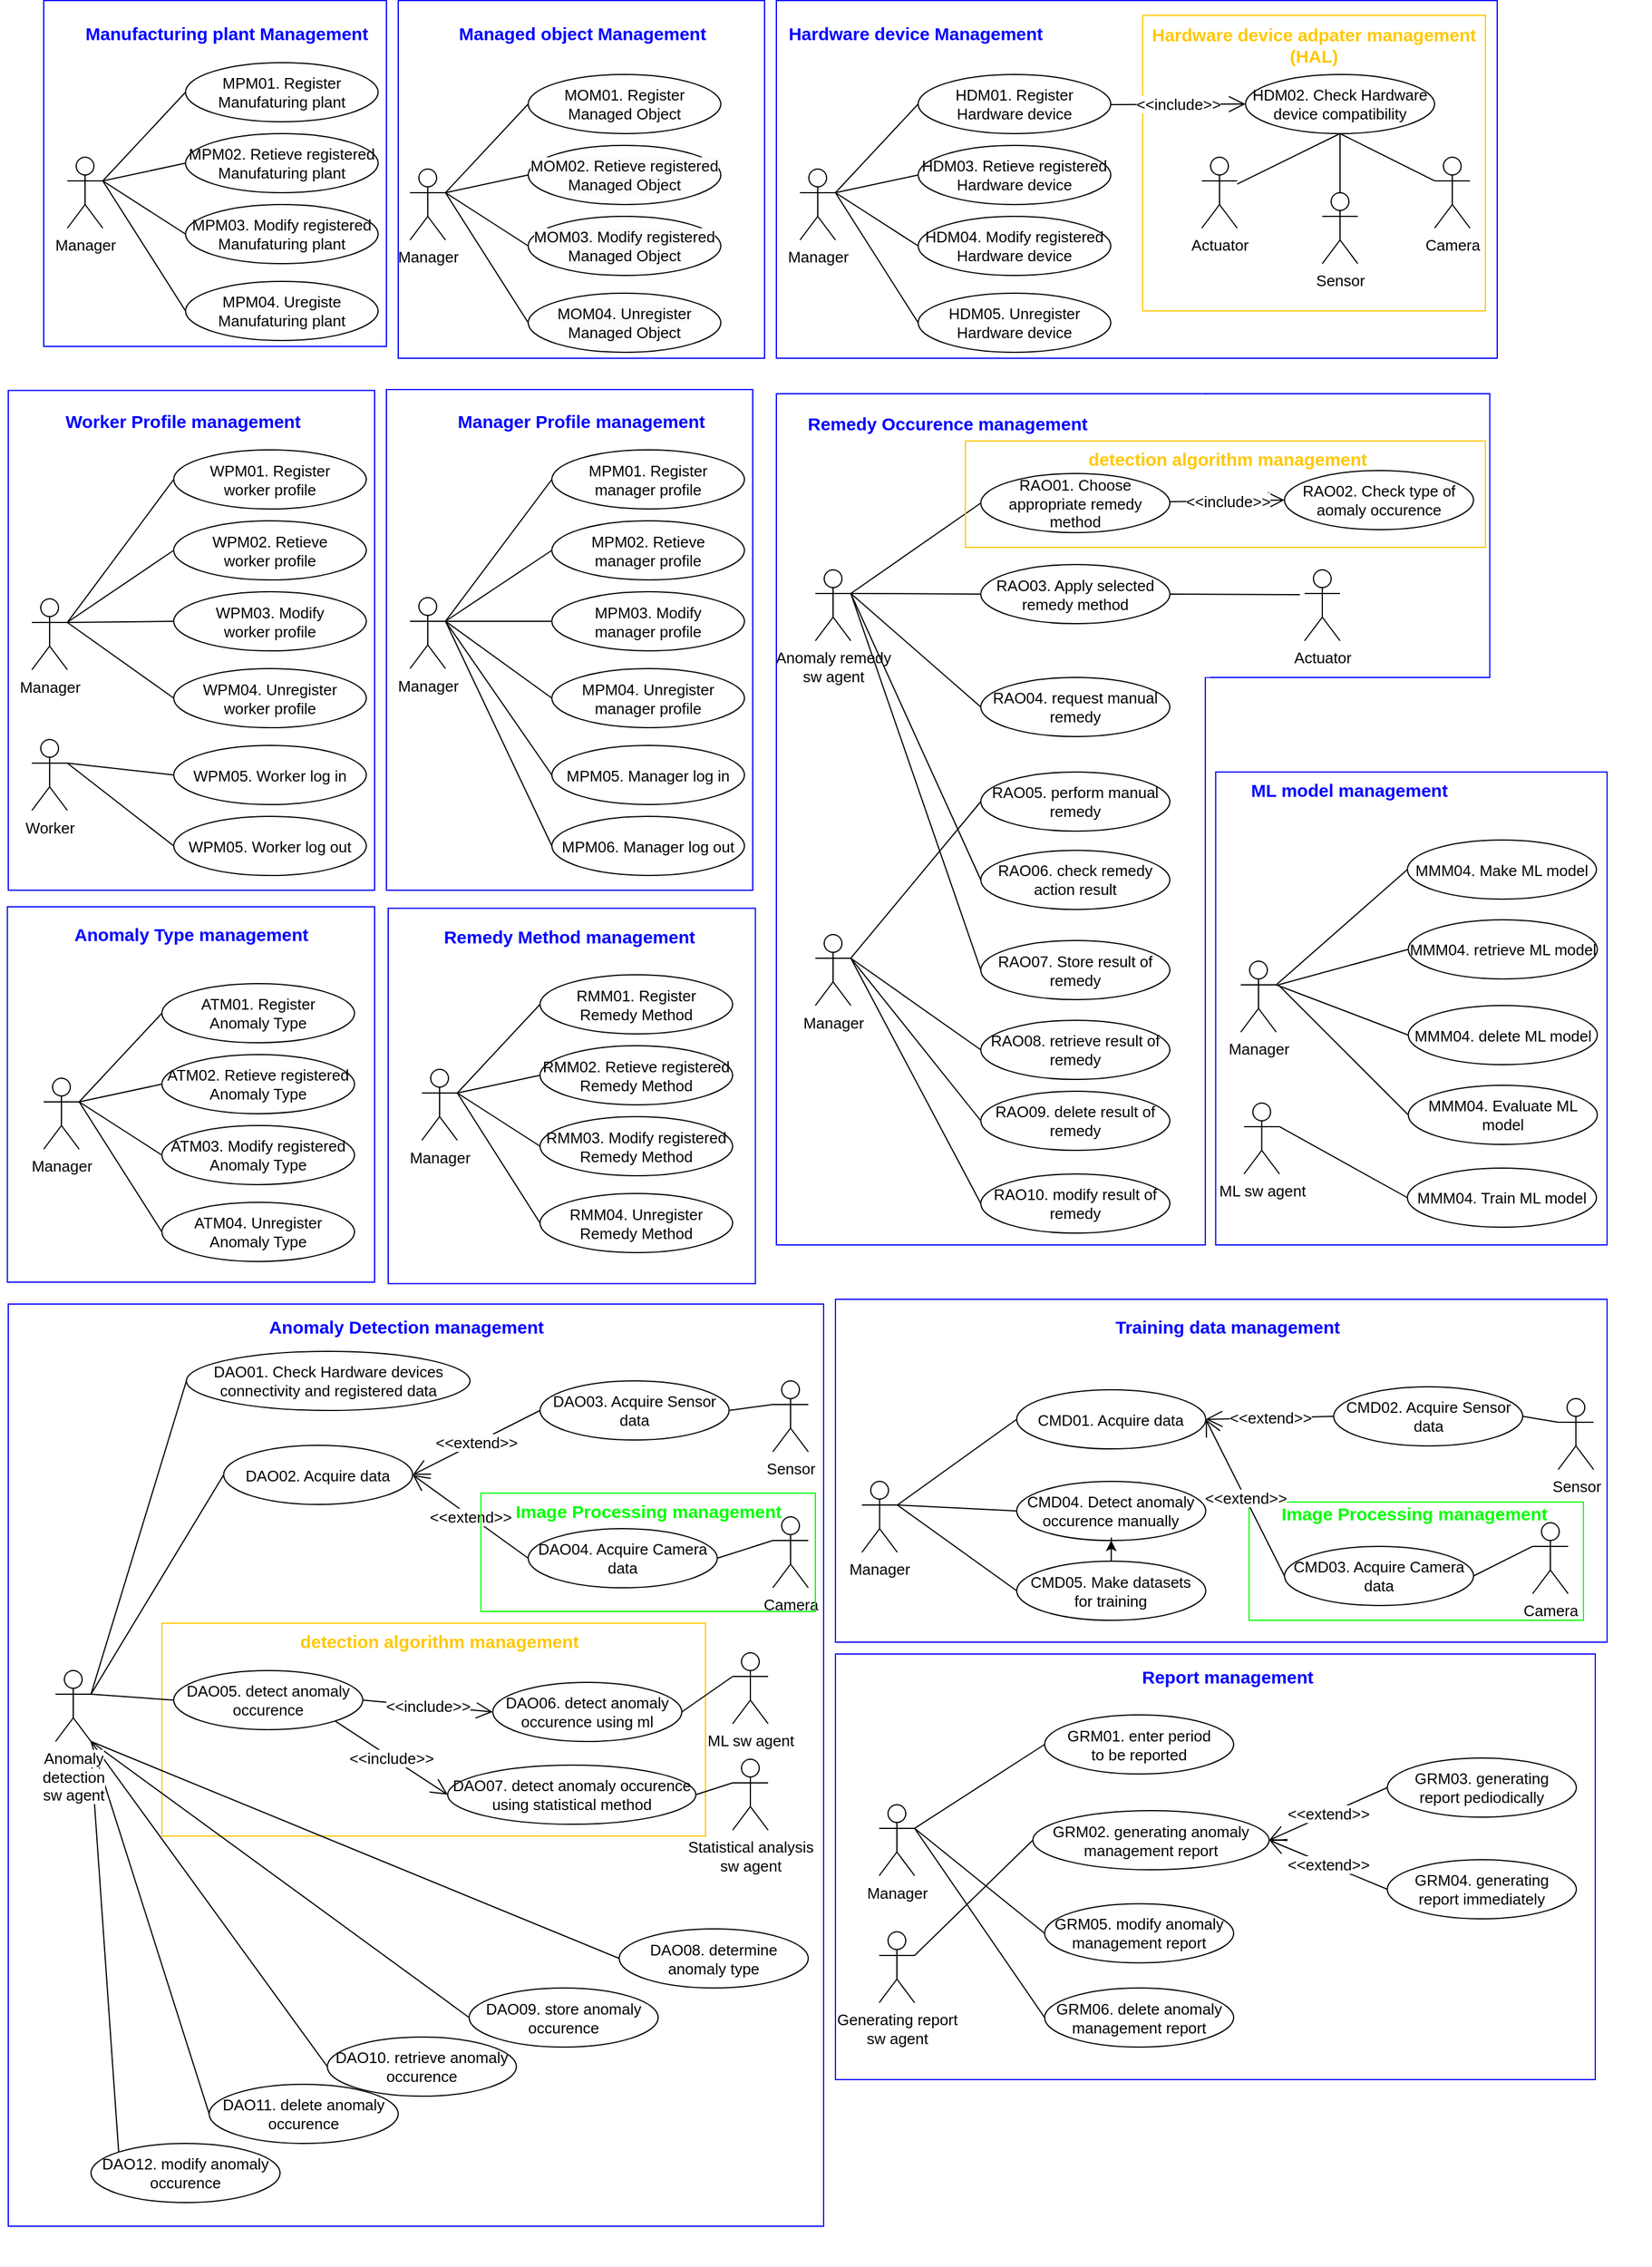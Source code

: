<mxfile version="21.1.8" type="github">
  <diagram name="페이지-1" id="_cIs1WK6O-SLnFNUOiuj">
    <mxGraphModel dx="2062" dy="615" grid="1" gridSize="10" guides="1" tooltips="1" connect="1" arrows="1" fold="1" page="1" pageScale="1" pageWidth="827" pageHeight="1169" math="0" shadow="0">
      <root>
        <mxCell id="0" />
        <mxCell id="1" parent="0" />
        <mxCell id="WUC7yIEMw71THdxbuktF-216" value="" style="rounded=0;whiteSpace=wrap;html=1;fillColor=none;strokeColor=#0000ff;" vertex="1" parent="1">
          <mxGeometry x="-810" y="1140" width="690" height="780" as="geometry" />
        </mxCell>
        <mxCell id="WUC7yIEMw71THdxbuktF-294" value="" style="rounded=0;whiteSpace=wrap;html=1;fillColor=none;strokeColor=#ffc800;" vertex="1" parent="1">
          <mxGeometry x="-680" y="1410" width="460" height="180" as="geometry" />
        </mxCell>
        <mxCell id="WUC7yIEMw71THdxbuktF-290" value="" style="rounded=0;whiteSpace=wrap;html=1;fillColor=none;strokeColor=#00ff00;" vertex="1" parent="1">
          <mxGeometry x="240" y="1307.5" width="283" height="100" as="geometry" />
        </mxCell>
        <mxCell id="WUC7yIEMw71THdxbuktF-208" value="" style="rounded=0;whiteSpace=wrap;html=1;fillColor=none;strokeColor=#0000ff;" vertex="1" parent="1">
          <mxGeometry x="-160" y="37.5" width="610" height="302.5" as="geometry" />
        </mxCell>
        <mxCell id="WUC7yIEMw71THdxbuktF-210" value="" style="rounded=0;whiteSpace=wrap;html=1;fillColor=none;strokeColor=#0000ff;" vertex="1" parent="1">
          <mxGeometry x="-810" y="367.25" width="310" height="422.75" as="geometry" />
        </mxCell>
        <mxCell id="WUC7yIEMw71THdxbuktF-211" value="" style="rounded=0;whiteSpace=wrap;html=1;fillColor=none;strokeColor=#0000ff;" vertex="1" parent="1">
          <mxGeometry x="-490" y="366.5" width="310" height="423.5" as="geometry" />
        </mxCell>
        <mxCell id="WUC7yIEMw71THdxbuktF-215" value="" style="rounded=0;whiteSpace=wrap;html=1;fillColor=none;strokeColor=#0000ff;" vertex="1" parent="1">
          <mxGeometry x="-488.5" y="805.25" width="310.75" height="317.5" as="geometry" />
        </mxCell>
        <mxCell id="WUC7yIEMw71THdxbuktF-209" value="" style="rounded=0;whiteSpace=wrap;html=1;fillColor=none;strokeColor=#ffc800;" vertex="1" parent="1">
          <mxGeometry x="150" y="50" width="290" height="250" as="geometry" />
        </mxCell>
        <mxCell id="WUC7yIEMw71THdxbuktF-207" value="" style="rounded=0;whiteSpace=wrap;html=1;fillColor=none;strokeColor=#0000ff;" vertex="1" parent="1">
          <mxGeometry x="-480" y="37.5" width="310" height="302.5" as="geometry" />
        </mxCell>
        <mxCell id="WUC7yIEMw71THdxbuktF-205" value="" style="rounded=0;whiteSpace=wrap;html=1;fillColor=none;strokeColor=#0000ff;" vertex="1" parent="1">
          <mxGeometry x="-780" y="37.5" width="290" height="292.5" as="geometry" />
        </mxCell>
        <mxCell id="WUC7yIEMw71THdxbuktF-1" value="" style="group;fontSize=13;" vertex="1" connectable="0" parent="1">
          <mxGeometry x="-790" y="377.5" width="342.25" height="832.5" as="geometry" />
        </mxCell>
        <mxCell id="WUC7yIEMw71THdxbuktF-214" value="" style="rounded=0;whiteSpace=wrap;html=1;fillColor=none;strokeColor=#0000ff;" vertex="1" parent="WUC7yIEMw71THdxbuktF-1">
          <mxGeometry x="-20.75" y="426.5" width="310.75" height="317.5" as="geometry" />
        </mxCell>
        <mxCell id="WUC7yIEMw71THdxbuktF-2" value="Manager" style="shape=umlActor;verticalLabelPosition=bottom;verticalAlign=top;html=1;outlineConnect=0;fontSize=13;" vertex="1" parent="WUC7yIEMw71THdxbuktF-1">
          <mxGeometry y="166" width="30" height="60" as="geometry" />
        </mxCell>
        <mxCell id="WUC7yIEMw71THdxbuktF-3" value="WPM01. Register &lt;br style=&quot;font-size: 13px;&quot;&gt;worker profile" style="ellipse;whiteSpace=wrap;html=1;fontSize=13;" vertex="1" parent="WUC7yIEMw71THdxbuktF-1">
          <mxGeometry x="120" y="40" width="163" height="50" as="geometry" />
        </mxCell>
        <mxCell id="WUC7yIEMw71THdxbuktF-4" value="WPM02. Retieve&lt;br style=&quot;border-color: var(--border-color); font-size: 13px;&quot;&gt;worker profile" style="ellipse;whiteSpace=wrap;html=1;fontSize=13;" vertex="1" parent="WUC7yIEMw71THdxbuktF-1">
          <mxGeometry x="120" y="100" width="163" height="50" as="geometry" />
        </mxCell>
        <mxCell id="WUC7yIEMw71THdxbuktF-5" value="WPM03. Modify&lt;br style=&quot;border-color: var(--border-color); font-size: 13px;&quot;&gt;worker profile" style="ellipse;whiteSpace=wrap;html=1;fontSize=13;" vertex="1" parent="WUC7yIEMw71THdxbuktF-1">
          <mxGeometry x="120" y="160" width="163" height="50" as="geometry" />
        </mxCell>
        <mxCell id="WUC7yIEMw71THdxbuktF-6" value="WPM04. Unregister&lt;br style=&quot;border-color: var(--border-color); font-size: 13px;&quot;&gt;worker profile" style="ellipse;whiteSpace=wrap;html=1;fontSize=13;" vertex="1" parent="WUC7yIEMw71THdxbuktF-1">
          <mxGeometry x="120" y="225" width="163" height="50" as="geometry" />
        </mxCell>
        <mxCell id="WUC7yIEMw71THdxbuktF-7" value="" style="endArrow=none;html=1;rounded=0;exitX=1;exitY=0.333;exitDx=0;exitDy=0;exitPerimeter=0;entryX=0;entryY=0.5;entryDx=0;entryDy=0;fontSize=13;" edge="1" parent="WUC7yIEMw71THdxbuktF-1" source="WUC7yIEMw71THdxbuktF-2" target="WUC7yIEMw71THdxbuktF-3">
          <mxGeometry width="50" height="50" relative="1" as="geometry">
            <mxPoint x="280" y="300" as="sourcePoint" />
            <mxPoint x="330" y="250" as="targetPoint" />
          </mxGeometry>
        </mxCell>
        <mxCell id="WUC7yIEMw71THdxbuktF-8" value="" style="endArrow=none;html=1;rounded=0;entryX=0;entryY=0.5;entryDx=0;entryDy=0;fontSize=13;" edge="1" parent="WUC7yIEMw71THdxbuktF-1" source="WUC7yIEMw71THdxbuktF-2" target="WUC7yIEMw71THdxbuktF-4">
          <mxGeometry width="50" height="50" relative="1" as="geometry">
            <mxPoint x="40" y="200" as="sourcePoint" />
            <mxPoint x="130" y="75" as="targetPoint" />
          </mxGeometry>
        </mxCell>
        <mxCell id="WUC7yIEMw71THdxbuktF-9" value="" style="endArrow=none;html=1;rounded=0;entryX=0;entryY=0.5;entryDx=0;entryDy=0;exitX=1;exitY=0.333;exitDx=0;exitDy=0;exitPerimeter=0;fontSize=13;" edge="1" parent="WUC7yIEMw71THdxbuktF-1" source="WUC7yIEMw71THdxbuktF-2" target="WUC7yIEMw71THdxbuktF-5">
          <mxGeometry width="50" height="50" relative="1" as="geometry">
            <mxPoint x="40" y="190" as="sourcePoint" />
            <mxPoint x="130" y="135" as="targetPoint" />
          </mxGeometry>
        </mxCell>
        <mxCell id="WUC7yIEMw71THdxbuktF-10" value="" style="endArrow=none;html=1;rounded=0;entryX=0;entryY=0.5;entryDx=0;entryDy=0;exitX=1;exitY=0.333;exitDx=0;exitDy=0;exitPerimeter=0;fontSize=13;" edge="1" parent="WUC7yIEMw71THdxbuktF-1" source="WUC7yIEMw71THdxbuktF-2" target="WUC7yIEMw71THdxbuktF-6">
          <mxGeometry width="50" height="50" relative="1" as="geometry">
            <mxPoint x="40" y="200" as="sourcePoint" />
            <mxPoint x="130" y="195" as="targetPoint" />
          </mxGeometry>
        </mxCell>
        <mxCell id="WUC7yIEMw71THdxbuktF-11" value="WPM05. Worker log in" style="ellipse;whiteSpace=wrap;html=1;fontSize=13;" vertex="1" parent="WUC7yIEMw71THdxbuktF-1">
          <mxGeometry x="120" y="290" width="163" height="50" as="geometry" />
        </mxCell>
        <mxCell id="WUC7yIEMw71THdxbuktF-12" value="WPM05. Worker log out" style="ellipse;whiteSpace=wrap;html=1;fontSize=13;" vertex="1" parent="WUC7yIEMw71THdxbuktF-1">
          <mxGeometry x="120" y="350" width="163" height="50" as="geometry" />
        </mxCell>
        <mxCell id="WUC7yIEMw71THdxbuktF-13" value="" style="endArrow=none;html=1;rounded=0;entryX=0;entryY=0.5;entryDx=0;entryDy=0;exitX=1;exitY=0.333;exitDx=0;exitDy=0;exitPerimeter=0;fontSize=13;" edge="1" parent="WUC7yIEMw71THdxbuktF-1" source="WUC7yIEMw71THdxbuktF-16" target="WUC7yIEMw71THdxbuktF-11">
          <mxGeometry width="50" height="50" relative="1" as="geometry">
            <mxPoint x="40" y="200" as="sourcePoint" />
            <mxPoint x="370" y="360" as="targetPoint" />
          </mxGeometry>
        </mxCell>
        <mxCell id="WUC7yIEMw71THdxbuktF-14" value="" style="endArrow=none;html=1;rounded=0;entryX=0;entryY=0.5;entryDx=0;entryDy=0;exitX=1;exitY=0.333;exitDx=0;exitDy=0;exitPerimeter=0;fontSize=13;" edge="1" parent="WUC7yIEMw71THdxbuktF-1" source="WUC7yIEMw71THdxbuktF-16" target="WUC7yIEMw71THdxbuktF-12">
          <mxGeometry width="50" height="50" relative="1" as="geometry">
            <mxPoint x="40" y="190" as="sourcePoint" />
            <mxPoint x="370" y="360" as="targetPoint" />
          </mxGeometry>
        </mxCell>
        <mxCell id="WUC7yIEMw71THdxbuktF-16" value="Worker" style="shape=umlActor;verticalLabelPosition=bottom;verticalAlign=top;html=1;outlineConnect=0;fontSize=13;" vertex="1" parent="WUC7yIEMw71THdxbuktF-1">
          <mxGeometry y="285" width="30" height="60" as="geometry" />
        </mxCell>
        <mxCell id="WUC7yIEMw71THdxbuktF-228" value="&lt;font color=&quot;#0000ff&quot; style=&quot;font-size: 15px;&quot;&gt;Worker Profile management&lt;/font&gt;" style="text;html=1;strokeColor=none;fillColor=none;align=center;verticalAlign=middle;whiteSpace=wrap;rounded=0;fontStyle=1;fontSize=15;" vertex="1" parent="WUC7yIEMw71THdxbuktF-1">
          <mxGeometry x="-27" width="310" height="30" as="geometry" />
        </mxCell>
        <mxCell id="WUC7yIEMw71THdxbuktF-17" value="" style="group;fontSize=13;" vertex="1" connectable="0" parent="1">
          <mxGeometry x="-470" y="377.5" width="312.25" height="413.5" as="geometry" />
        </mxCell>
        <mxCell id="WUC7yIEMw71THdxbuktF-18" value="Manager" style="shape=umlActor;verticalLabelPosition=bottom;verticalAlign=top;html=1;outlineConnect=0;fontSize=13;" vertex="1" parent="WUC7yIEMw71THdxbuktF-17">
          <mxGeometry y="165" width="30" height="60" as="geometry" />
        </mxCell>
        <mxCell id="WUC7yIEMw71THdxbuktF-19" value="MPM01. Register &lt;br style=&quot;font-size: 13px;&quot;&gt;manager profile" style="ellipse;whiteSpace=wrap;html=1;fontSize=13;" vertex="1" parent="WUC7yIEMw71THdxbuktF-17">
          <mxGeometry x="120" y="40" width="163" height="50" as="geometry" />
        </mxCell>
        <mxCell id="WUC7yIEMw71THdxbuktF-20" value="MPM02. Retieve&lt;br style=&quot;border-color: var(--border-color); font-size: 13px;&quot;&gt;manager profile" style="ellipse;whiteSpace=wrap;html=1;fontSize=13;" vertex="1" parent="WUC7yIEMw71THdxbuktF-17">
          <mxGeometry x="120" y="100" width="163" height="50" as="geometry" />
        </mxCell>
        <mxCell id="WUC7yIEMw71THdxbuktF-21" value="MPM03. Modify&lt;br style=&quot;border-color: var(--border-color); font-size: 13px;&quot;&gt;manager profile" style="ellipse;whiteSpace=wrap;html=1;fontSize=13;" vertex="1" parent="WUC7yIEMw71THdxbuktF-17">
          <mxGeometry x="120" y="160" width="163" height="50" as="geometry" />
        </mxCell>
        <mxCell id="WUC7yIEMw71THdxbuktF-22" value="MPM04. Unregister&lt;br style=&quot;border-color: var(--border-color); font-size: 13px;&quot;&gt;manager profile" style="ellipse;whiteSpace=wrap;html=1;fontSize=13;" vertex="1" parent="WUC7yIEMw71THdxbuktF-17">
          <mxGeometry x="120" y="225" width="163" height="50" as="geometry" />
        </mxCell>
        <mxCell id="WUC7yIEMw71THdxbuktF-23" value="" style="endArrow=none;html=1;rounded=0;exitX=1;exitY=0.333;exitDx=0;exitDy=0;exitPerimeter=0;entryX=0;entryY=0.5;entryDx=0;entryDy=0;fontSize=13;" edge="1" parent="WUC7yIEMw71THdxbuktF-17" source="WUC7yIEMw71THdxbuktF-18" target="WUC7yIEMw71THdxbuktF-19">
          <mxGeometry width="50" height="50" relative="1" as="geometry">
            <mxPoint x="280" y="300" as="sourcePoint" />
            <mxPoint x="330" y="250" as="targetPoint" />
          </mxGeometry>
        </mxCell>
        <mxCell id="WUC7yIEMw71THdxbuktF-24" value="" style="endArrow=none;html=1;rounded=0;entryX=0;entryY=0.5;entryDx=0;entryDy=0;fontSize=13;" edge="1" parent="WUC7yIEMw71THdxbuktF-17" source="WUC7yIEMw71THdxbuktF-18" target="WUC7yIEMw71THdxbuktF-20">
          <mxGeometry width="50" height="50" relative="1" as="geometry">
            <mxPoint x="40" y="200" as="sourcePoint" />
            <mxPoint x="130" y="75" as="targetPoint" />
          </mxGeometry>
        </mxCell>
        <mxCell id="WUC7yIEMw71THdxbuktF-25" value="" style="endArrow=none;html=1;rounded=0;entryX=0;entryY=0.5;entryDx=0;entryDy=0;exitX=1;exitY=0.333;exitDx=0;exitDy=0;exitPerimeter=0;fontSize=13;" edge="1" parent="WUC7yIEMw71THdxbuktF-17" source="WUC7yIEMw71THdxbuktF-18" target="WUC7yIEMw71THdxbuktF-21">
          <mxGeometry width="50" height="50" relative="1" as="geometry">
            <mxPoint x="40" y="190" as="sourcePoint" />
            <mxPoint x="130" y="135" as="targetPoint" />
          </mxGeometry>
        </mxCell>
        <mxCell id="WUC7yIEMw71THdxbuktF-26" value="" style="endArrow=none;html=1;rounded=0;entryX=0;entryY=0.5;entryDx=0;entryDy=0;exitX=1;exitY=0.333;exitDx=0;exitDy=0;exitPerimeter=0;fontSize=13;" edge="1" parent="WUC7yIEMw71THdxbuktF-17" source="WUC7yIEMw71THdxbuktF-18" target="WUC7yIEMw71THdxbuktF-22">
          <mxGeometry width="50" height="50" relative="1" as="geometry">
            <mxPoint x="40" y="200" as="sourcePoint" />
            <mxPoint x="130" y="195" as="targetPoint" />
          </mxGeometry>
        </mxCell>
        <mxCell id="WUC7yIEMw71THdxbuktF-27" value="MPM05. Manager log in" style="ellipse;whiteSpace=wrap;html=1;fontSize=13;" vertex="1" parent="WUC7yIEMw71THdxbuktF-17">
          <mxGeometry x="120" y="290" width="163" height="50" as="geometry" />
        </mxCell>
        <mxCell id="WUC7yIEMw71THdxbuktF-28" value="MPM06. Manager log out" style="ellipse;whiteSpace=wrap;html=1;fontSize=13;" vertex="1" parent="WUC7yIEMw71THdxbuktF-17">
          <mxGeometry x="120" y="350" width="163" height="50" as="geometry" />
        </mxCell>
        <mxCell id="WUC7yIEMw71THdxbuktF-29" value="" style="endArrow=none;html=1;rounded=0;entryX=0;entryY=0.5;entryDx=0;entryDy=0;exitX=1;exitY=0.333;exitDx=0;exitDy=0;exitPerimeter=0;fontSize=13;" edge="1" parent="WUC7yIEMw71THdxbuktF-17" source="WUC7yIEMw71THdxbuktF-18" target="WUC7yIEMw71THdxbuktF-27">
          <mxGeometry width="50" height="50" relative="1" as="geometry">
            <mxPoint x="40" y="200" as="sourcePoint" />
            <mxPoint x="370" y="360" as="targetPoint" />
          </mxGeometry>
        </mxCell>
        <mxCell id="WUC7yIEMw71THdxbuktF-30" value="" style="endArrow=none;html=1;rounded=0;entryX=0;entryY=0.5;entryDx=0;entryDy=0;exitX=1;exitY=0.333;exitDx=0;exitDy=0;exitPerimeter=0;fontSize=13;" edge="1" parent="WUC7yIEMw71THdxbuktF-17" source="WUC7yIEMw71THdxbuktF-18" target="WUC7yIEMw71THdxbuktF-28">
          <mxGeometry width="50" height="50" relative="1" as="geometry">
            <mxPoint x="40" y="190" as="sourcePoint" />
            <mxPoint x="370" y="360" as="targetPoint" />
          </mxGeometry>
        </mxCell>
        <mxCell id="WUC7yIEMw71THdxbuktF-227" value="&lt;font color=&quot;#0000ff&quot; style=&quot;font-size: 15px;&quot;&gt;Manager Profile management&lt;/font&gt;" style="text;html=1;strokeColor=none;fillColor=none;align=center;verticalAlign=middle;whiteSpace=wrap;rounded=0;fontStyle=1;fontSize=15;" vertex="1" parent="WUC7yIEMw71THdxbuktF-17">
          <mxGeometry x="-10" width="310" height="30" as="geometry" />
        </mxCell>
        <mxCell id="WUC7yIEMw71THdxbuktF-32" value="" style="group;fontSize=13;" vertex="1" connectable="0" parent="1">
          <mxGeometry x="-470" y="50" width="301.12" height="285" as="geometry" />
        </mxCell>
        <mxCell id="WUC7yIEMw71THdxbuktF-33" value="Manager" style="shape=umlActor;verticalLabelPosition=bottom;verticalAlign=top;html=1;outlineConnect=0;fontSize=13;" vertex="1" parent="WUC7yIEMw71THdxbuktF-32">
          <mxGeometry y="130" width="30" height="60" as="geometry" />
        </mxCell>
        <mxCell id="WUC7yIEMw71THdxbuktF-34" value="MOM01. Register &lt;br style=&quot;font-size: 13px;&quot;&gt;Managed Object" style="ellipse;whiteSpace=wrap;html=1;fontSize=13;" vertex="1" parent="WUC7yIEMw71THdxbuktF-32">
          <mxGeometry x="100" y="50" width="163" height="50" as="geometry" />
        </mxCell>
        <mxCell id="WUC7yIEMw71THdxbuktF-35" value="&lt;span style=&quot;color: rgb(0, 0, 0); font-family: Helvetica; font-size: 13px; font-style: normal; font-variant-ligatures: normal; font-variant-caps: normal; font-weight: 400; letter-spacing: normal; orphans: 2; text-align: center; text-indent: 0px; text-transform: none; widows: 2; word-spacing: 0px; -webkit-text-stroke-width: 0px; background-color: rgb(251, 251, 251); text-decoration-thickness: initial; text-decoration-style: initial; text-decoration-color: initial; float: none; display: inline !important;&quot;&gt;MOM02. Retieve registered Managed Object&lt;/span&gt;" style="ellipse;whiteSpace=wrap;html=1;fontSize=13;" vertex="1" parent="WUC7yIEMw71THdxbuktF-32">
          <mxGeometry x="100" y="110" width="163" height="50" as="geometry" />
        </mxCell>
        <mxCell id="WUC7yIEMw71THdxbuktF-36" value="&lt;span style=&quot;color: rgb(0, 0, 0); font-family: Helvetica; font-size: 13px; font-style: normal; font-variant-ligatures: normal; font-variant-caps: normal; font-weight: 400; letter-spacing: normal; orphans: 2; text-align: center; text-indent: 0px; text-transform: none; widows: 2; word-spacing: 0px; -webkit-text-stroke-width: 0px; background-color: rgb(251, 251, 251); text-decoration-thickness: initial; text-decoration-style: initial; text-decoration-color: initial; float: none; display: inline !important;&quot;&gt;MOM03. Modify registered Managed Object&lt;/span&gt;" style="ellipse;whiteSpace=wrap;html=1;fontSize=13;" vertex="1" parent="WUC7yIEMw71THdxbuktF-32">
          <mxGeometry x="100" y="170" width="163" height="50" as="geometry" />
        </mxCell>
        <mxCell id="WUC7yIEMw71THdxbuktF-37" value="&lt;span style=&quot;color: rgb(0, 0, 0); font-family: Helvetica; font-size: 13px; font-style: normal; font-variant-ligatures: normal; font-variant-caps: normal; font-weight: 400; letter-spacing: normal; orphans: 2; text-align: center; text-indent: 0px; text-transform: none; widows: 2; word-spacing: 0px; -webkit-text-stroke-width: 0px; background-color: rgb(251, 251, 251); text-decoration-thickness: initial; text-decoration-style: initial; text-decoration-color: initial; float: none; display: inline !important;&quot;&gt;MOM04. Unregister &lt;br style=&quot;font-size: 13px;&quot;&gt;Managed Object&lt;/span&gt;" style="ellipse;whiteSpace=wrap;html=1;fontSize=13;" vertex="1" parent="WUC7yIEMw71THdxbuktF-32">
          <mxGeometry x="100" y="235" width="163" height="50" as="geometry" />
        </mxCell>
        <mxCell id="WUC7yIEMw71THdxbuktF-38" value="" style="endArrow=none;html=1;rounded=0;exitX=1;exitY=0.333;exitDx=0;exitDy=0;exitPerimeter=0;entryX=0;entryY=0.5;entryDx=0;entryDy=0;fontSize=13;" edge="1" parent="WUC7yIEMw71THdxbuktF-32" source="WUC7yIEMw71THdxbuktF-33" target="WUC7yIEMw71THdxbuktF-34">
          <mxGeometry width="50" height="50" relative="1" as="geometry">
            <mxPoint x="260" y="310" as="sourcePoint" />
            <mxPoint x="310" y="260" as="targetPoint" />
          </mxGeometry>
        </mxCell>
        <mxCell id="WUC7yIEMw71THdxbuktF-39" value="" style="endArrow=none;html=1;rounded=0;entryX=0;entryY=0.5;entryDx=0;entryDy=0;fontSize=13;" edge="1" parent="WUC7yIEMw71THdxbuktF-32" target="WUC7yIEMw71THdxbuktF-35">
          <mxGeometry width="50" height="50" relative="1" as="geometry">
            <mxPoint x="30" y="150" as="sourcePoint" />
            <mxPoint x="110" y="85" as="targetPoint" />
          </mxGeometry>
        </mxCell>
        <mxCell id="WUC7yIEMw71THdxbuktF-40" value="" style="endArrow=none;html=1;rounded=0;entryX=0;entryY=0.5;entryDx=0;entryDy=0;fontSize=13;" edge="1" parent="WUC7yIEMw71THdxbuktF-32" target="WUC7yIEMw71THdxbuktF-36">
          <mxGeometry width="50" height="50" relative="1" as="geometry">
            <mxPoint x="30" y="150" as="sourcePoint" />
            <mxPoint x="110" y="145" as="targetPoint" />
          </mxGeometry>
        </mxCell>
        <mxCell id="WUC7yIEMw71THdxbuktF-41" value="" style="endArrow=none;html=1;rounded=0;entryX=0;entryY=0.5;entryDx=0;entryDy=0;fontSize=13;" edge="1" parent="WUC7yIEMw71THdxbuktF-32" target="WUC7yIEMw71THdxbuktF-37">
          <mxGeometry width="50" height="50" relative="1" as="geometry">
            <mxPoint x="30" y="150" as="sourcePoint" />
            <mxPoint x="110" y="205" as="targetPoint" />
          </mxGeometry>
        </mxCell>
        <mxCell id="WUC7yIEMw71THdxbuktF-223" value="&lt;font color=&quot;#0000ff&quot; style=&quot;font-size: 15px;&quot;&gt;Managed object Management&lt;/font&gt;" style="text;html=1;strokeColor=none;fillColor=none;align=center;verticalAlign=middle;whiteSpace=wrap;rounded=0;fontStyle=1;fontSize=15;" vertex="1" parent="WUC7yIEMw71THdxbuktF-32">
          <mxGeometry x="-8.88" width="310" height="30" as="geometry" />
        </mxCell>
        <mxCell id="WUC7yIEMw71THdxbuktF-43" value="" style="group;fontSize=13;" vertex="1" connectable="0" parent="1">
          <mxGeometry x="-760" y="50" width="292.25" height="275" as="geometry" />
        </mxCell>
        <mxCell id="WUC7yIEMw71THdxbuktF-44" value="Manager" style="shape=umlActor;verticalLabelPosition=bottom;verticalAlign=top;html=1;outlineConnect=0;fontSize=13;" vertex="1" parent="WUC7yIEMw71THdxbuktF-43">
          <mxGeometry y="120" width="30" height="60" as="geometry" />
        </mxCell>
        <mxCell id="WUC7yIEMw71THdxbuktF-45" value="MPM01. Register Manufaturing plant" style="ellipse;whiteSpace=wrap;html=1;fontSize=13;" vertex="1" parent="WUC7yIEMw71THdxbuktF-43">
          <mxGeometry x="100" y="40" width="163" height="50" as="geometry" />
        </mxCell>
        <mxCell id="WUC7yIEMw71THdxbuktF-46" value="MPM02. Retieve registered Manufaturing plant" style="ellipse;whiteSpace=wrap;html=1;fontSize=13;" vertex="1" parent="WUC7yIEMw71THdxbuktF-43">
          <mxGeometry x="100" y="100" width="163" height="50" as="geometry" />
        </mxCell>
        <mxCell id="WUC7yIEMw71THdxbuktF-47" value="MPM03. Modify registered Manufaturing plant" style="ellipse;whiteSpace=wrap;html=1;fontSize=13;" vertex="1" parent="WUC7yIEMw71THdxbuktF-43">
          <mxGeometry x="100" y="160" width="163" height="50" as="geometry" />
        </mxCell>
        <mxCell id="WUC7yIEMw71THdxbuktF-48" value="MPM04. Uregiste Manufaturing plant" style="ellipse;whiteSpace=wrap;html=1;fontSize=13;" vertex="1" parent="WUC7yIEMw71THdxbuktF-43">
          <mxGeometry x="100" y="225" width="163" height="50" as="geometry" />
        </mxCell>
        <mxCell id="WUC7yIEMw71THdxbuktF-49" value="" style="endArrow=none;html=1;rounded=0;exitX=1;exitY=0.333;exitDx=0;exitDy=0;exitPerimeter=0;entryX=0;entryY=0.5;entryDx=0;entryDy=0;fontSize=13;" edge="1" parent="WUC7yIEMw71THdxbuktF-43" source="WUC7yIEMw71THdxbuktF-44" target="WUC7yIEMw71THdxbuktF-45">
          <mxGeometry width="50" height="50" relative="1" as="geometry">
            <mxPoint x="260" y="300" as="sourcePoint" />
            <mxPoint x="310" y="250" as="targetPoint" />
          </mxGeometry>
        </mxCell>
        <mxCell id="WUC7yIEMw71THdxbuktF-50" value="" style="endArrow=none;html=1;rounded=0;entryX=0;entryY=0.5;entryDx=0;entryDy=0;fontSize=13;" edge="1" parent="WUC7yIEMw71THdxbuktF-43" target="WUC7yIEMw71THdxbuktF-46">
          <mxGeometry width="50" height="50" relative="1" as="geometry">
            <mxPoint x="30" y="140" as="sourcePoint" />
            <mxPoint x="110" y="75" as="targetPoint" />
          </mxGeometry>
        </mxCell>
        <mxCell id="WUC7yIEMw71THdxbuktF-51" value="" style="endArrow=none;html=1;rounded=0;entryX=0;entryY=0.5;entryDx=0;entryDy=0;fontSize=13;" edge="1" parent="WUC7yIEMw71THdxbuktF-43" target="WUC7yIEMw71THdxbuktF-47">
          <mxGeometry width="50" height="50" relative="1" as="geometry">
            <mxPoint x="30" y="140" as="sourcePoint" />
            <mxPoint x="110" y="135" as="targetPoint" />
          </mxGeometry>
        </mxCell>
        <mxCell id="WUC7yIEMw71THdxbuktF-52" value="" style="endArrow=none;html=1;rounded=0;entryX=0;entryY=0.5;entryDx=0;entryDy=0;fontSize=13;" edge="1" parent="WUC7yIEMw71THdxbuktF-43" target="WUC7yIEMw71THdxbuktF-48">
          <mxGeometry width="50" height="50" relative="1" as="geometry">
            <mxPoint x="30" y="140" as="sourcePoint" />
            <mxPoint x="110" y="195" as="targetPoint" />
          </mxGeometry>
        </mxCell>
        <mxCell id="WUC7yIEMw71THdxbuktF-222" value="&lt;font color=&quot;#0000ff&quot; style=&quot;font-size: 15px;&quot;&gt;Manufacturing plant Management&lt;/font&gt;" style="text;html=1;strokeColor=none;fillColor=none;align=center;verticalAlign=middle;whiteSpace=wrap;rounded=0;fontStyle=1;fontSize=15;" vertex="1" parent="WUC7yIEMw71THdxbuktF-43">
          <mxGeometry x="-20" width="310" height="30" as="geometry" />
        </mxCell>
        <mxCell id="WUC7yIEMw71THdxbuktF-94" value="" style="group;fontSize=13;" vertex="1" connectable="0" parent="1">
          <mxGeometry x="-460" y="814" width="280" height="282.5" as="geometry" />
        </mxCell>
        <mxCell id="WUC7yIEMw71THdxbuktF-95" value="Manager" style="shape=umlActor;verticalLabelPosition=bottom;verticalAlign=top;html=1;outlineConnect=0;fontSize=13;" vertex="1" parent="WUC7yIEMw71THdxbuktF-94">
          <mxGeometry y="127.5" width="30" height="60" as="geometry" />
        </mxCell>
        <mxCell id="WUC7yIEMw71THdxbuktF-96" value="RMM01. Register &lt;br style=&quot;font-size: 13px;&quot;&gt;Remedy Method" style="ellipse;whiteSpace=wrap;html=1;fontSize=13;" vertex="1" parent="WUC7yIEMw71THdxbuktF-94">
          <mxGeometry x="100" y="47.5" width="163" height="50" as="geometry" />
        </mxCell>
        <mxCell id="WUC7yIEMw71THdxbuktF-97" value="RMM02. Retieve registered Remedy Method" style="ellipse;whiteSpace=wrap;html=1;fontSize=13;" vertex="1" parent="WUC7yIEMw71THdxbuktF-94">
          <mxGeometry x="100" y="107.5" width="163" height="50" as="geometry" />
        </mxCell>
        <mxCell id="WUC7yIEMw71THdxbuktF-98" value="RMM03. Modify registered Remedy Method" style="ellipse;whiteSpace=wrap;html=1;fontSize=13;" vertex="1" parent="WUC7yIEMw71THdxbuktF-94">
          <mxGeometry x="100" y="167.5" width="163" height="50" as="geometry" />
        </mxCell>
        <mxCell id="WUC7yIEMw71THdxbuktF-99" value="RMM04. Unregister &lt;br style=&quot;font-size: 13px;&quot;&gt;Remedy Method" style="ellipse;whiteSpace=wrap;html=1;fontSize=13;" vertex="1" parent="WUC7yIEMw71THdxbuktF-94">
          <mxGeometry x="100" y="232.5" width="163" height="50" as="geometry" />
        </mxCell>
        <mxCell id="WUC7yIEMw71THdxbuktF-100" value="" style="endArrow=none;html=1;rounded=0;exitX=1;exitY=0.333;exitDx=0;exitDy=0;exitPerimeter=0;entryX=0;entryY=0.5;entryDx=0;entryDy=0;fontSize=13;" edge="1" parent="WUC7yIEMw71THdxbuktF-94" source="WUC7yIEMw71THdxbuktF-95" target="WUC7yIEMw71THdxbuktF-96">
          <mxGeometry width="50" height="50" relative="1" as="geometry">
            <mxPoint x="260" y="307.5" as="sourcePoint" />
            <mxPoint x="310" y="257.5" as="targetPoint" />
          </mxGeometry>
        </mxCell>
        <mxCell id="WUC7yIEMw71THdxbuktF-101" value="" style="endArrow=none;html=1;rounded=0;entryX=0;entryY=0.5;entryDx=0;entryDy=0;fontSize=13;" edge="1" parent="WUC7yIEMw71THdxbuktF-94" target="WUC7yIEMw71THdxbuktF-97">
          <mxGeometry width="50" height="50" relative="1" as="geometry">
            <mxPoint x="30" y="147.5" as="sourcePoint" />
            <mxPoint x="110" y="82.5" as="targetPoint" />
          </mxGeometry>
        </mxCell>
        <mxCell id="WUC7yIEMw71THdxbuktF-102" value="" style="endArrow=none;html=1;rounded=0;entryX=0;entryY=0.5;entryDx=0;entryDy=0;fontSize=13;" edge="1" parent="WUC7yIEMw71THdxbuktF-94" target="WUC7yIEMw71THdxbuktF-98">
          <mxGeometry width="50" height="50" relative="1" as="geometry">
            <mxPoint x="30" y="147.5" as="sourcePoint" />
            <mxPoint x="110" y="142.5" as="targetPoint" />
          </mxGeometry>
        </mxCell>
        <mxCell id="WUC7yIEMw71THdxbuktF-103" value="" style="endArrow=none;html=1;rounded=0;entryX=0;entryY=0.5;entryDx=0;entryDy=0;fontSize=13;" edge="1" parent="WUC7yIEMw71THdxbuktF-94" target="WUC7yIEMw71THdxbuktF-99">
          <mxGeometry width="50" height="50" relative="1" as="geometry">
            <mxPoint x="30" y="147.5" as="sourcePoint" />
            <mxPoint x="110" y="202.5" as="targetPoint" />
          </mxGeometry>
        </mxCell>
        <mxCell id="WUC7yIEMw71THdxbuktF-230" value="&lt;font color=&quot;#0000ff&quot; style=&quot;font-size: 15px;&quot;&gt;Remedy Method management&lt;/font&gt;" style="text;html=1;strokeColor=none;fillColor=none;align=center;verticalAlign=middle;whiteSpace=wrap;rounded=0;fontStyle=1;fontSize=15;" vertex="1" parent="WUC7yIEMw71THdxbuktF-94">
          <mxGeometry x="-30" width="310" height="30" as="geometry" />
        </mxCell>
        <mxCell id="WUC7yIEMw71THdxbuktF-105" value="" style="group;fontSize=13;" vertex="1" connectable="0" parent="1">
          <mxGeometry x="-140" y="50" width="620" height="285" as="geometry" />
        </mxCell>
        <mxCell id="WUC7yIEMw71THdxbuktF-106" value="Manager" style="shape=umlActor;verticalLabelPosition=bottom;verticalAlign=top;html=1;outlineConnect=0;fontSize=13;" vertex="1" parent="WUC7yIEMw71THdxbuktF-105">
          <mxGeometry y="130" width="30" height="60" as="geometry" />
        </mxCell>
        <mxCell id="WUC7yIEMw71THdxbuktF-107" value="HDM01. Register &lt;br style=&quot;font-size: 13px;&quot;&gt;Hardware device" style="ellipse;whiteSpace=wrap;html=1;fontSize=13;" vertex="1" parent="WUC7yIEMw71THdxbuktF-105">
          <mxGeometry x="100" y="50" width="163" height="50" as="geometry" />
        </mxCell>
        <mxCell id="WUC7yIEMw71THdxbuktF-108" value="HDM03. Retieve registered Hardware device" style="ellipse;whiteSpace=wrap;html=1;fontSize=13;" vertex="1" parent="WUC7yIEMw71THdxbuktF-105">
          <mxGeometry x="100" y="110" width="163" height="50" as="geometry" />
        </mxCell>
        <mxCell id="WUC7yIEMw71THdxbuktF-109" value="HDM04. Modify registered Hardware device" style="ellipse;whiteSpace=wrap;html=1;fontSize=13;" vertex="1" parent="WUC7yIEMw71THdxbuktF-105">
          <mxGeometry x="100" y="170" width="163" height="50" as="geometry" />
        </mxCell>
        <mxCell id="WUC7yIEMw71THdxbuktF-110" value="HDM05. Unregister &lt;br style=&quot;font-size: 13px;&quot;&gt;Hardware device" style="ellipse;whiteSpace=wrap;html=1;fontSize=13;" vertex="1" parent="WUC7yIEMw71THdxbuktF-105">
          <mxGeometry x="100" y="235" width="163" height="50" as="geometry" />
        </mxCell>
        <mxCell id="WUC7yIEMw71THdxbuktF-111" value="" style="endArrow=none;html=1;rounded=0;exitX=1;exitY=0.333;exitDx=0;exitDy=0;exitPerimeter=0;entryX=0;entryY=0.5;entryDx=0;entryDy=0;fontSize=13;" edge="1" parent="WUC7yIEMw71THdxbuktF-105" source="WUC7yIEMw71THdxbuktF-106" target="WUC7yIEMw71THdxbuktF-107">
          <mxGeometry width="50" height="50" relative="1" as="geometry">
            <mxPoint x="260" y="310" as="sourcePoint" />
            <mxPoint x="310" y="260" as="targetPoint" />
          </mxGeometry>
        </mxCell>
        <mxCell id="WUC7yIEMw71THdxbuktF-112" value="" style="endArrow=none;html=1;rounded=0;entryX=0;entryY=0.5;entryDx=0;entryDy=0;fontSize=13;" edge="1" parent="WUC7yIEMw71THdxbuktF-105" target="WUC7yIEMw71THdxbuktF-108">
          <mxGeometry width="50" height="50" relative="1" as="geometry">
            <mxPoint x="30" y="150" as="sourcePoint" />
            <mxPoint x="110" y="85" as="targetPoint" />
          </mxGeometry>
        </mxCell>
        <mxCell id="WUC7yIEMw71THdxbuktF-113" value="" style="endArrow=none;html=1;rounded=0;entryX=0;entryY=0.5;entryDx=0;entryDy=0;fontSize=13;" edge="1" parent="WUC7yIEMw71THdxbuktF-105" target="WUC7yIEMw71THdxbuktF-109">
          <mxGeometry width="50" height="50" relative="1" as="geometry">
            <mxPoint x="30" y="150" as="sourcePoint" />
            <mxPoint x="110" y="145" as="targetPoint" />
          </mxGeometry>
        </mxCell>
        <mxCell id="WUC7yIEMw71THdxbuktF-114" value="" style="endArrow=none;html=1;rounded=0;entryX=0;entryY=0.5;entryDx=0;entryDy=0;fontSize=13;" edge="1" parent="WUC7yIEMw71THdxbuktF-105" target="WUC7yIEMw71THdxbuktF-110">
          <mxGeometry width="50" height="50" relative="1" as="geometry">
            <mxPoint x="30" y="150" as="sourcePoint" />
            <mxPoint x="110" y="205" as="targetPoint" />
          </mxGeometry>
        </mxCell>
        <mxCell id="WUC7yIEMw71THdxbuktF-116" value="Camera" style="shape=umlActor;verticalLabelPosition=bottom;verticalAlign=top;html=1;outlineConnect=0;fontSize=13;" vertex="1" parent="WUC7yIEMw71THdxbuktF-105">
          <mxGeometry x="537" y="120" width="30" height="60" as="geometry" />
        </mxCell>
        <mxCell id="WUC7yIEMw71THdxbuktF-117" value="Sensor" style="shape=umlActor;verticalLabelPosition=bottom;verticalAlign=top;html=1;outlineConnect=0;fontSize=13;" vertex="1" parent="WUC7yIEMw71THdxbuktF-105">
          <mxGeometry x="442" y="150" width="30" height="60" as="geometry" />
        </mxCell>
        <mxCell id="WUC7yIEMw71THdxbuktF-118" value="Actuator" style="shape=umlActor;verticalLabelPosition=bottom;verticalAlign=top;html=1;outlineConnect=0;fontSize=13;" vertex="1" parent="WUC7yIEMw71THdxbuktF-105">
          <mxGeometry x="340" y="120" width="30" height="60" as="geometry" />
        </mxCell>
        <mxCell id="WUC7yIEMw71THdxbuktF-119" value="" style="endArrow=none;html=1;rounded=0;exitX=0;exitY=0.333;exitDx=0;exitDy=0;exitPerimeter=0;entryX=0.5;entryY=1;entryDx=0;entryDy=0;fontSize=13;" edge="1" parent="WUC7yIEMw71THdxbuktF-105" source="WUC7yIEMw71THdxbuktF-116" target="WUC7yIEMw71THdxbuktF-122">
          <mxGeometry width="50" height="50" relative="1" as="geometry">
            <mxPoint x="40" y="160" as="sourcePoint" />
            <mxPoint x="610" y="75" as="targetPoint" />
          </mxGeometry>
        </mxCell>
        <mxCell id="WUC7yIEMw71THdxbuktF-120" value="" style="endArrow=none;html=1;rounded=0;exitX=0.5;exitY=0;exitDx=0;exitDy=0;exitPerimeter=0;entryX=0.5;entryY=1;entryDx=0;entryDy=0;fontSize=13;" edge="1" parent="WUC7yIEMw71THdxbuktF-105" source="WUC7yIEMw71THdxbuktF-117" target="WUC7yIEMw71THdxbuktF-122">
          <mxGeometry width="50" height="50" relative="1" as="geometry">
            <mxPoint x="440" y="60" as="sourcePoint" />
            <mxPoint x="600" y="90" as="targetPoint" />
          </mxGeometry>
        </mxCell>
        <mxCell id="WUC7yIEMw71THdxbuktF-121" value="" style="endArrow=none;html=1;rounded=0;entryX=0.5;entryY=1;entryDx=0;entryDy=0;fontSize=13;" edge="1" parent="WUC7yIEMw71THdxbuktF-105" source="WUC7yIEMw71THdxbuktF-118" target="WUC7yIEMw71THdxbuktF-122">
          <mxGeometry width="50" height="50" relative="1" as="geometry">
            <mxPoint x="440" y="170" as="sourcePoint" />
            <mxPoint x="610" y="110" as="targetPoint" />
          </mxGeometry>
        </mxCell>
        <mxCell id="WUC7yIEMw71THdxbuktF-122" value="HDM02.&amp;nbsp;Check&amp;nbsp;Hardware device compatibility" style="ellipse;whiteSpace=wrap;html=1;fontSize=13;" vertex="1" parent="WUC7yIEMw71THdxbuktF-105">
          <mxGeometry x="377" y="50" width="160" height="50" as="geometry" />
        </mxCell>
        <mxCell id="WUC7yIEMw71THdxbuktF-123" value="&amp;lt;&amp;lt;include&amp;gt;&amp;gt;" style="endArrow=none;endSize=16;endFill=0;html=1;rounded=0;exitX=0;exitY=0.5;exitDx=0;exitDy=0;startArrow=open;startFill=0;startSize=12;fontSize=13;" edge="1" parent="WUC7yIEMw71THdxbuktF-105" source="WUC7yIEMw71THdxbuktF-122">
          <mxGeometry width="160" relative="1" as="geometry">
            <mxPoint x="377" y="77" as="sourcePoint" />
            <mxPoint x="263" y="75.5" as="targetPoint" />
          </mxGeometry>
        </mxCell>
        <mxCell id="WUC7yIEMw71THdxbuktF-225" value="&lt;font style=&quot;font-size: 15px;&quot;&gt;Hardware device adpater management (HAL)&lt;/font&gt;" style="text;html=1;strokeColor=none;fillColor=none;align=center;verticalAlign=middle;whiteSpace=wrap;rounded=0;fontStyle=1;fontSize=15;fontColor=#ffc800;" vertex="1" parent="WUC7yIEMw71THdxbuktF-105">
          <mxGeometry x="280" y="10" width="310" height="30" as="geometry" />
        </mxCell>
        <mxCell id="WUC7yIEMw71THdxbuktF-142" value="" style="group" vertex="1" connectable="0" parent="1">
          <mxGeometry x="-73" y="1440" width="590" height="328.5" as="geometry" />
        </mxCell>
        <mxCell id="WUC7yIEMw71THdxbuktF-143" value="Generating report&lt;br style=&quot;font-size: 13px;&quot;&gt;sw agent" style="shape=umlActor;verticalLabelPosition=bottom;verticalAlign=top;html=1;outlineConnect=0;fontSize=13;" vertex="1" parent="WUC7yIEMw71THdxbuktF-142">
          <mxGeometry y="231" width="30" height="60" as="geometry" />
        </mxCell>
        <mxCell id="WUC7yIEMw71THdxbuktF-144" value="GRM01. enter period &lt;br style=&quot;font-size: 13px;&quot;&gt;to be reported" style="ellipse;whiteSpace=wrap;html=1;fontSize=13;" vertex="1" parent="WUC7yIEMw71THdxbuktF-142">
          <mxGeometry x="140" y="47.5" width="160" height="50" as="geometry" />
        </mxCell>
        <mxCell id="WUC7yIEMw71THdxbuktF-145" value="GRM05. modify anomaly management report" style="ellipse;whiteSpace=wrap;html=1;fontSize=13;" vertex="1" parent="WUC7yIEMw71THdxbuktF-142">
          <mxGeometry x="140" y="207.25" width="160" height="50" as="geometry" />
        </mxCell>
        <mxCell id="WUC7yIEMw71THdxbuktF-146" value="GRM06. delete anomaly management report" style="ellipse;whiteSpace=wrap;html=1;fontSize=13;" vertex="1" parent="WUC7yIEMw71THdxbuktF-142">
          <mxGeometry x="140" y="278.5" width="160" height="50" as="geometry" />
        </mxCell>
        <mxCell id="WUC7yIEMw71THdxbuktF-147" value="" style="endArrow=none;html=1;rounded=0;exitX=0;exitY=0.5;exitDx=0;exitDy=0;entryX=1;entryY=0.333;entryDx=0;entryDy=0;entryPerimeter=0;fontSize=13;" edge="1" parent="WUC7yIEMw71THdxbuktF-142" source="WUC7yIEMw71THdxbuktF-145" target="WUC7yIEMw71THdxbuktF-149">
          <mxGeometry width="50" height="50" relative="1" as="geometry">
            <mxPoint x="140" y="108.5" as="sourcePoint" />
            <mxPoint x="30" y="-34" as="targetPoint" />
          </mxGeometry>
        </mxCell>
        <mxCell id="WUC7yIEMw71THdxbuktF-149" value="Manager" style="shape=umlActor;verticalLabelPosition=bottom;verticalAlign=top;html=1;outlineConnect=0;fontSize=13;" vertex="1" parent="WUC7yIEMw71THdxbuktF-142">
          <mxGeometry y="123.5" width="30" height="60" as="geometry" />
        </mxCell>
        <mxCell id="WUC7yIEMw71THdxbuktF-150" value="" style="endArrow=none;html=1;rounded=0;entryX=1;entryY=0.333;entryDx=0;entryDy=0;entryPerimeter=0;exitX=0;exitY=0.5;exitDx=0;exitDy=0;fontSize=13;" edge="1" parent="WUC7yIEMw71THdxbuktF-142" source="WUC7yIEMw71THdxbuktF-144" target="WUC7yIEMw71THdxbuktF-149">
          <mxGeometry width="50" height="50" relative="1" as="geometry">
            <mxPoint x="140" y="-60.25" as="sourcePoint" />
            <mxPoint x="50" y="-220.25" as="targetPoint" />
          </mxGeometry>
        </mxCell>
        <mxCell id="WUC7yIEMw71THdxbuktF-151" value="" style="endArrow=none;html=1;rounded=0;exitX=0;exitY=0.5;exitDx=0;exitDy=0;entryX=1;entryY=0.333;entryDx=0;entryDy=0;entryPerimeter=0;fontSize=13;" edge="1" parent="WUC7yIEMw71THdxbuktF-142" source="WUC7yIEMw71THdxbuktF-146" target="WUC7yIEMw71THdxbuktF-149">
          <mxGeometry width="50" height="50" relative="1" as="geometry">
            <mxPoint x="140" y="259" as="sourcePoint" />
            <mxPoint x="30" y="-34" as="targetPoint" />
          </mxGeometry>
        </mxCell>
        <mxCell id="WUC7yIEMw71THdxbuktF-152" value="GRM02. generating anomaly management report" style="ellipse;whiteSpace=wrap;html=1;fontSize=13;" vertex="1" parent="WUC7yIEMw71THdxbuktF-142">
          <mxGeometry x="130" y="128.5" width="200" height="50" as="geometry" />
        </mxCell>
        <mxCell id="WUC7yIEMw71THdxbuktF-153" value="" style="endArrow=none;html=1;rounded=0;exitX=0;exitY=0.5;exitDx=0;exitDy=0;entryX=1;entryY=0.333;entryDx=0;entryDy=0;entryPerimeter=0;fontSize=13;" edge="1" parent="WUC7yIEMw71THdxbuktF-142" source="WUC7yIEMw71THdxbuktF-152" target="WUC7yIEMw71THdxbuktF-143">
          <mxGeometry width="50" height="50" relative="1" as="geometry">
            <mxPoint x="150" y="264" as="sourcePoint" />
            <mxPoint x="40" y="154" as="targetPoint" />
          </mxGeometry>
        </mxCell>
        <mxCell id="WUC7yIEMw71THdxbuktF-154" value="GRM03. generating &lt;br style=&quot;font-size: 13px;&quot;&gt;report pediodically" style="ellipse;whiteSpace=wrap;html=1;fontSize=13;" vertex="1" parent="WUC7yIEMw71THdxbuktF-142">
          <mxGeometry x="430" y="84" width="160" height="50" as="geometry" />
        </mxCell>
        <mxCell id="WUC7yIEMw71THdxbuktF-155" value="GRM04. generating &lt;br style=&quot;font-size: 13px;&quot;&gt;report immediately" style="ellipse;whiteSpace=wrap;html=1;fontSize=13;" vertex="1" parent="WUC7yIEMw71THdxbuktF-142">
          <mxGeometry x="430" y="170" width="160" height="50" as="geometry" />
        </mxCell>
        <mxCell id="WUC7yIEMw71THdxbuktF-156" value="&amp;lt;&amp;lt;extend&amp;gt;&amp;gt;" style="endArrow=open;endSize=12;endFill=0;html=1;rounded=0;exitX=0;exitY=0.5;exitDx=0;exitDy=0;entryX=1;entryY=0.5;entryDx=0;entryDy=0;fontSize=13;" edge="1" parent="WUC7yIEMw71THdxbuktF-142" source="WUC7yIEMw71THdxbuktF-154" target="WUC7yIEMw71THdxbuktF-152">
          <mxGeometry width="160" relative="1" as="geometry">
            <mxPoint x="160" y="-124" as="sourcePoint" />
            <mxPoint x="-10" y="-24" as="targetPoint" />
          </mxGeometry>
        </mxCell>
        <mxCell id="WUC7yIEMw71THdxbuktF-157" value="&amp;lt;&amp;lt;extend&amp;gt;&amp;gt;" style="endArrow=open;endSize=12;endFill=0;html=1;rounded=0;exitX=0;exitY=0.5;exitDx=0;exitDy=0;entryX=1;entryY=0.5;entryDx=0;entryDy=0;fontSize=13;" edge="1" parent="WUC7yIEMw71THdxbuktF-142" source="WUC7yIEMw71THdxbuktF-155" target="WUC7yIEMw71THdxbuktF-152">
          <mxGeometry width="160" relative="1" as="geometry">
            <mxPoint x="480" y="130" as="sourcePoint" />
            <mxPoint x="340" y="164" as="targetPoint" />
          </mxGeometry>
        </mxCell>
        <mxCell id="WUC7yIEMw71THdxbuktF-273" value="&lt;font color=&quot;#0000ff&quot; style=&quot;font-size: 15px;&quot;&gt;Report management&lt;/font&gt;" style="text;html=1;strokeColor=none;fillColor=none;align=center;verticalAlign=middle;whiteSpace=wrap;rounded=0;fontStyle=1;fontSize=15;" vertex="1" parent="WUC7yIEMw71THdxbuktF-142">
          <mxGeometry x="140" width="310" height="30" as="geometry" />
        </mxCell>
        <mxCell id="WUC7yIEMw71THdxbuktF-193" value="" style="group" vertex="1" connectable="0" parent="1">
          <mxGeometry x="-780" y="824" width="280" height="280" as="geometry" />
        </mxCell>
        <mxCell id="WUC7yIEMw71THdxbuktF-194" value="Manager" style="shape=umlActor;verticalLabelPosition=bottom;verticalAlign=top;html=1;outlineConnect=0;fontSize=13;" vertex="1" parent="WUC7yIEMw71THdxbuktF-193">
          <mxGeometry y="125" width="30" height="60" as="geometry" />
        </mxCell>
        <mxCell id="WUC7yIEMw71THdxbuktF-195" value="ATM01. Register &lt;br style=&quot;font-size: 13px;&quot;&gt;Anomaly Type" style="ellipse;whiteSpace=wrap;html=1;fontSize=13;" vertex="1" parent="WUC7yIEMw71THdxbuktF-193">
          <mxGeometry x="100" y="45" width="163" height="50" as="geometry" />
        </mxCell>
        <mxCell id="WUC7yIEMw71THdxbuktF-196" value="ATM02. Retieve registered Anomaly Type" style="ellipse;whiteSpace=wrap;html=1;fontSize=13;" vertex="1" parent="WUC7yIEMw71THdxbuktF-193">
          <mxGeometry x="100" y="105" width="163" height="50" as="geometry" />
        </mxCell>
        <mxCell id="WUC7yIEMw71THdxbuktF-197" value="ATM03. Modify registered Anomaly Type" style="ellipse;whiteSpace=wrap;html=1;fontSize=13;" vertex="1" parent="WUC7yIEMw71THdxbuktF-193">
          <mxGeometry x="100" y="165" width="163" height="50" as="geometry" />
        </mxCell>
        <mxCell id="WUC7yIEMw71THdxbuktF-198" value="ATM04. Unregister &lt;br style=&quot;font-size: 13px;&quot;&gt;Anomaly Type" style="ellipse;whiteSpace=wrap;html=1;fontSize=13;" vertex="1" parent="WUC7yIEMw71THdxbuktF-193">
          <mxGeometry x="100" y="230" width="163" height="50" as="geometry" />
        </mxCell>
        <mxCell id="WUC7yIEMw71THdxbuktF-199" value="" style="endArrow=none;html=1;rounded=0;exitX=1;exitY=0.333;exitDx=0;exitDy=0;exitPerimeter=0;entryX=0;entryY=0.5;entryDx=0;entryDy=0;fontSize=13;" edge="1" parent="WUC7yIEMw71THdxbuktF-193" source="WUC7yIEMw71THdxbuktF-194" target="WUC7yIEMw71THdxbuktF-195">
          <mxGeometry width="50" height="50" relative="1" as="geometry">
            <mxPoint x="260" y="305" as="sourcePoint" />
            <mxPoint x="310" y="255" as="targetPoint" />
          </mxGeometry>
        </mxCell>
        <mxCell id="WUC7yIEMw71THdxbuktF-200" value="" style="endArrow=none;html=1;rounded=0;entryX=0;entryY=0.5;entryDx=0;entryDy=0;fontSize=13;" edge="1" parent="WUC7yIEMw71THdxbuktF-193" target="WUC7yIEMw71THdxbuktF-196">
          <mxGeometry width="50" height="50" relative="1" as="geometry">
            <mxPoint x="30" y="145" as="sourcePoint" />
            <mxPoint x="110" y="80" as="targetPoint" />
          </mxGeometry>
        </mxCell>
        <mxCell id="WUC7yIEMw71THdxbuktF-201" value="" style="endArrow=none;html=1;rounded=0;entryX=0;entryY=0.5;entryDx=0;entryDy=0;fontSize=13;" edge="1" parent="WUC7yIEMw71THdxbuktF-193" target="WUC7yIEMw71THdxbuktF-197">
          <mxGeometry width="50" height="50" relative="1" as="geometry">
            <mxPoint x="30" y="145" as="sourcePoint" />
            <mxPoint x="110" y="140" as="targetPoint" />
          </mxGeometry>
        </mxCell>
        <mxCell id="WUC7yIEMw71THdxbuktF-202" value="" style="endArrow=none;html=1;rounded=0;entryX=0;entryY=0.5;entryDx=0;entryDy=0;fontSize=13;" edge="1" parent="WUC7yIEMw71THdxbuktF-193" target="WUC7yIEMw71THdxbuktF-198">
          <mxGeometry width="50" height="50" relative="1" as="geometry">
            <mxPoint x="30" y="145" as="sourcePoint" />
            <mxPoint x="110" y="200" as="targetPoint" />
          </mxGeometry>
        </mxCell>
        <mxCell id="WUC7yIEMw71THdxbuktF-229" value="&lt;font color=&quot;#0000ff&quot; style=&quot;font-size: 15px;&quot;&gt;Anomaly Type management&lt;/font&gt;" style="text;html=1;strokeColor=none;fillColor=none;align=center;verticalAlign=middle;whiteSpace=wrap;rounded=0;fontStyle=1;fontSize=15;" vertex="1" parent="WUC7yIEMw71THdxbuktF-193">
          <mxGeometry x="-30" y="-12" width="310" height="30" as="geometry" />
        </mxCell>
        <mxCell id="WUC7yIEMw71THdxbuktF-224" value="&lt;font color=&quot;#0000ff&quot; style=&quot;font-size: 15px;&quot;&gt;Hardware device Management&lt;/font&gt;" style="text;html=1;strokeColor=none;fillColor=none;align=center;verticalAlign=middle;whiteSpace=wrap;rounded=0;fontStyle=1;fontSize=15;" vertex="1" parent="1">
          <mxGeometry x="-197" y="50" width="310" height="30" as="geometry" />
        </mxCell>
        <mxCell id="WUC7yIEMw71THdxbuktF-165" value="" style="endArrow=none;html=1;rounded=0;entryX=0;entryY=0.333;entryDx=0;entryDy=0;entryPerimeter=0;exitX=1;exitY=0.5;exitDx=0;exitDy=0;fontSize=13;" edge="1" parent="1" source="WUC7yIEMw71THdxbuktF-184" target="WUC7yIEMw71THdxbuktF-163">
          <mxGeometry width="50" height="50" relative="1" as="geometry">
            <mxPoint x="-630" y="1540" as="sourcePoint" />
            <mxPoint x="-459" y="1480" as="targetPoint" />
          </mxGeometry>
        </mxCell>
        <mxCell id="WUC7yIEMw71THdxbuktF-160" value="DAO01. Check Hardware devices connectivity and registered data" style="ellipse;whiteSpace=wrap;html=1;fontSize=13;" vertex="1" parent="1">
          <mxGeometry x="-659.25" y="1180" width="240" height="50" as="geometry" />
        </mxCell>
        <mxCell id="WUC7yIEMw71THdxbuktF-161" value="DAO02. Acquire data" style="ellipse;whiteSpace=wrap;html=1;fontSize=13;" vertex="1" parent="1">
          <mxGeometry x="-627.75" y="1259.5" width="160" height="50" as="geometry" />
        </mxCell>
        <mxCell id="WUC7yIEMw71THdxbuktF-162" value="DAO05. detect anomaly occurence" style="ellipse;whiteSpace=wrap;html=1;fontSize=13;" vertex="1" parent="1">
          <mxGeometry x="-670" y="1450" width="160" height="50" as="geometry" />
        </mxCell>
        <mxCell id="WUC7yIEMw71THdxbuktF-164" value="" style="endArrow=none;html=1;rounded=0;entryX=0;entryY=0.5;entryDx=0;entryDy=0;exitX=1;exitY=0.333;exitDx=0;exitDy=0;exitPerimeter=0;fontSize=13;" edge="1" parent="1" source="WUC7yIEMw71THdxbuktF-159" target="WUC7yIEMw71THdxbuktF-160">
          <mxGeometry width="50" height="50" relative="1" as="geometry">
            <mxPoint x="-720" y="1450" as="sourcePoint" />
            <mxPoint x="-627" y="1405" as="targetPoint" />
          </mxGeometry>
        </mxCell>
        <mxCell id="WUC7yIEMw71THdxbuktF-169" value="DAO03. Acquire Sensor data" style="ellipse;whiteSpace=wrap;html=1;fontSize=13;" vertex="1" parent="1">
          <mxGeometry x="-360" y="1205" width="160" height="50" as="geometry" />
        </mxCell>
        <mxCell id="WUC7yIEMw71THdxbuktF-170" value="Sensor" style="shape=umlActor;verticalLabelPosition=bottom;verticalAlign=top;html=1;outlineConnect=0;fontSize=13;" vertex="1" parent="1">
          <mxGeometry x="-163" y="1205" width="30" height="60" as="geometry" />
        </mxCell>
        <mxCell id="WUC7yIEMw71THdxbuktF-172" value="" style="endArrow=none;html=1;rounded=0;exitX=0;exitY=0.333;exitDx=0;exitDy=0;exitPerimeter=0;entryX=1;entryY=0.5;entryDx=0;entryDy=0;fontSize=13;" edge="1" parent="1" source="WUC7yIEMw71THdxbuktF-170" target="WUC7yIEMw71THdxbuktF-169">
          <mxGeometry width="50" height="50" relative="1" as="geometry">
            <mxPoint x="-250" y="1560" as="sourcePoint" />
            <mxPoint x="-60" y="1280" as="targetPoint" />
          </mxGeometry>
        </mxCell>
        <mxCell id="WUC7yIEMw71THdxbuktF-176" value="DAO10. retrieve anomaly occurence" style="ellipse;whiteSpace=wrap;html=1;fontSize=13;" vertex="1" parent="1">
          <mxGeometry x="-540" y="1760" width="160" height="50" as="geometry" />
        </mxCell>
        <mxCell id="WUC7yIEMw71THdxbuktF-177" value="DAO11. delete anomaly occurence" style="ellipse;whiteSpace=wrap;html=1;fontSize=13;" vertex="1" parent="1">
          <mxGeometry x="-640" y="1800" width="160" height="50" as="geometry" />
        </mxCell>
        <mxCell id="WUC7yIEMw71THdxbuktF-180" value="DAO12. modify anomaly occurence" style="ellipse;whiteSpace=wrap;html=1;fontSize=13;" vertex="1" parent="1">
          <mxGeometry x="-740" y="1850" width="160" height="50" as="geometry" />
        </mxCell>
        <mxCell id="WUC7yIEMw71THdxbuktF-182" value="" style="endArrow=none;html=1;rounded=0;entryX=0;entryY=0.5;entryDx=0;entryDy=0;exitX=1;exitY=0.333;exitDx=0;exitDy=0;exitPerimeter=0;fontSize=13;" edge="1" parent="1" source="WUC7yIEMw71THdxbuktF-159" target="WUC7yIEMw71THdxbuktF-161">
          <mxGeometry width="50" height="50" relative="1" as="geometry">
            <mxPoint x="-820" y="1300" as="sourcePoint" />
            <mxPoint x="-600" y="1205" as="targetPoint" />
          </mxGeometry>
        </mxCell>
        <mxCell id="WUC7yIEMw71THdxbuktF-184" value="DAO07. detect anomaly occurence using statistical method" style="ellipse;whiteSpace=wrap;html=1;fontSize=13;" vertex="1" parent="1">
          <mxGeometry x="-438.13" y="1530" width="210" height="50" as="geometry" />
        </mxCell>
        <mxCell id="WUC7yIEMw71THdxbuktF-185" value="&amp;lt;&amp;lt;include&amp;gt;&amp;gt;" style="endArrow=none;endSize=16;endFill=0;html=1;rounded=0;exitX=0;exitY=0.5;exitDx=0;exitDy=0;entryX=1;entryY=0.5;entryDx=0;entryDy=0;startArrow=open;startFill=0;startSize=12;fontSize=13;" edge="1" parent="1" source="WUC7yIEMw71THdxbuktF-183" target="WUC7yIEMw71THdxbuktF-162">
          <mxGeometry width="160" relative="1" as="geometry">
            <mxPoint x="-330" y="1475" as="sourcePoint" />
            <mxPoint x="-170" y="1475" as="targetPoint" />
          </mxGeometry>
        </mxCell>
        <mxCell id="WUC7yIEMw71THdxbuktF-186" value="&amp;lt;&amp;lt;include&amp;gt;&amp;gt;" style="endArrow=none;endSize=16;endFill=0;html=1;rounded=0;exitX=0;exitY=0.5;exitDx=0;exitDy=0;entryX=1;entryY=1;entryDx=0;entryDy=0;startArrow=open;startFill=0;startSize=12;fontSize=13;" edge="1" parent="1" source="WUC7yIEMw71THdxbuktF-184" target="WUC7yIEMw71THdxbuktF-162">
          <mxGeometry width="160" relative="1" as="geometry">
            <mxPoint x="-330" y="1443" as="sourcePoint" />
            <mxPoint x="-458" y="1440" as="targetPoint" />
          </mxGeometry>
        </mxCell>
        <mxCell id="WUC7yIEMw71THdxbuktF-189" value="&amp;lt;&amp;lt;extend&amp;gt;&amp;gt;" style="endArrow=open;endSize=12;endFill=0;html=1;rounded=0;exitX=0;exitY=0.5;exitDx=0;exitDy=0;entryX=1;entryY=0.5;entryDx=0;entryDy=0;fontSize=13;" edge="1" parent="1" source="WUC7yIEMw71THdxbuktF-169" target="WUC7yIEMw71THdxbuktF-161">
          <mxGeometry width="160" relative="1" as="geometry">
            <mxPoint x="-310" y="1518" as="sourcePoint" />
            <mxPoint x="-438" y="1515" as="targetPoint" />
          </mxGeometry>
        </mxCell>
        <mxCell id="WUC7yIEMw71THdxbuktF-190" value="&amp;lt;&amp;lt;extend&amp;gt;&amp;gt;" style="endArrow=open;endSize=12;endFill=0;html=1;rounded=0;exitX=0;exitY=0.5;exitDx=0;exitDy=0;entryX=1;entryY=0.5;entryDx=0;entryDy=0;fontSize=13;" edge="1" parent="1" source="WUC7yIEMw71THdxbuktF-188" target="WUC7yIEMw71THdxbuktF-161">
          <mxGeometry width="160" relative="1" as="geometry">
            <mxPoint x="-310" y="1518" as="sourcePoint" />
            <mxPoint x="-438" y="1515" as="targetPoint" />
          </mxGeometry>
        </mxCell>
        <mxCell id="WUC7yIEMw71THdxbuktF-192" value="" style="endArrow=none;html=1;rounded=0;entryX=0;entryY=0.5;entryDx=0;entryDy=0;exitX=1;exitY=0.333;exitDx=0;exitDy=0;exitPerimeter=0;fontSize=13;" edge="1" parent="1" source="WUC7yIEMw71THdxbuktF-159" target="WUC7yIEMw71THdxbuktF-162">
          <mxGeometry width="50" height="50" relative="1" as="geometry">
            <mxPoint x="-830" y="1480" as="sourcePoint" />
            <mxPoint x="-639" y="1520" as="targetPoint" />
          </mxGeometry>
        </mxCell>
        <mxCell id="WUC7yIEMw71THdxbuktF-231" value="&lt;font color=&quot;#0000ff&quot; style=&quot;font-size: 15px;&quot;&gt;Anomaly Detection management&lt;/font&gt;" style="text;html=1;strokeColor=none;fillColor=none;align=center;verticalAlign=middle;whiteSpace=wrap;rounded=0;fontStyle=1;fontSize=15;" vertex="1" parent="1">
          <mxGeometry x="-627.75" y="1144" width="310" height="30" as="geometry" />
        </mxCell>
        <mxCell id="WUC7yIEMw71THdxbuktF-281" value="" style="endArrow=none;html=1;rounded=0;entryX=0;entryY=0.5;entryDx=0;entryDy=0;fontSize=13;exitX=1;exitY=1;exitDx=0;exitDy=0;exitPerimeter=0;" edge="1" parent="1" source="WUC7yIEMw71THdxbuktF-159" target="WUC7yIEMw71THdxbuktF-174">
          <mxGeometry width="50" height="50" relative="1" as="geometry">
            <mxPoint x="-710" y="1530" as="sourcePoint" />
            <mxPoint x="-430" y="1754" as="targetPoint" />
          </mxGeometry>
        </mxCell>
        <mxCell id="WUC7yIEMw71THdxbuktF-174" value="DAO08. determine &lt;br style=&quot;font-size: 13px;&quot;&gt;anomaly type" style="ellipse;whiteSpace=wrap;html=1;fontSize=13;" vertex="1" parent="1">
          <mxGeometry x="-293" y="1668.5" width="160" height="50" as="geometry" />
        </mxCell>
        <mxCell id="WUC7yIEMw71THdxbuktF-166" value="DAO09. store anomaly occurence" style="ellipse;whiteSpace=wrap;html=1;fontSize=13;" vertex="1" parent="1">
          <mxGeometry x="-420" y="1718.5" width="160" height="50" as="geometry" />
        </mxCell>
        <mxCell id="WUC7yIEMw71THdxbuktF-285" value="" style="endArrow=none;html=1;rounded=0;entryX=0;entryY=0.5;entryDx=0;entryDy=0;fontSize=13;exitX=1;exitY=1;exitDx=0;exitDy=0;exitPerimeter=0;" edge="1" parent="1" source="WUC7yIEMw71THdxbuktF-159" target="WUC7yIEMw71THdxbuktF-166">
          <mxGeometry width="50" height="50" relative="1" as="geometry">
            <mxPoint x="-710" y="1530" as="sourcePoint" />
            <mxPoint x="-543" y="1635" as="targetPoint" />
          </mxGeometry>
        </mxCell>
        <mxCell id="WUC7yIEMw71THdxbuktF-286" value="" style="endArrow=none;html=1;rounded=0;entryX=0;entryY=0.5;entryDx=0;entryDy=0;fontSize=13;exitX=1;exitY=1;exitDx=0;exitDy=0;exitPerimeter=0;" edge="1" parent="1" source="WUC7yIEMw71THdxbuktF-159" target="WUC7yIEMw71THdxbuktF-176">
          <mxGeometry width="50" height="50" relative="1" as="geometry">
            <mxPoint x="-710" y="1530" as="sourcePoint" />
            <mxPoint x="-563" y="1705" as="targetPoint" />
          </mxGeometry>
        </mxCell>
        <mxCell id="WUC7yIEMw71THdxbuktF-287" value="" style="endArrow=none;html=1;rounded=0;entryX=0;entryY=0.5;entryDx=0;entryDy=0;fontSize=13;exitX=1;exitY=1;exitDx=0;exitDy=0;exitPerimeter=0;" edge="1" parent="1" source="WUC7yIEMw71THdxbuktF-159" target="WUC7yIEMw71THdxbuktF-177">
          <mxGeometry width="50" height="50" relative="1" as="geometry">
            <mxPoint x="-700" y="1540" as="sourcePoint" />
            <mxPoint x="-580" y="1775" as="targetPoint" />
          </mxGeometry>
        </mxCell>
        <mxCell id="WUC7yIEMw71THdxbuktF-288" value="" style="endArrow=none;html=1;rounded=0;entryX=0;entryY=0;entryDx=0;entryDy=0;fontSize=13;" edge="1" parent="1" target="WUC7yIEMw71THdxbuktF-180">
          <mxGeometry width="50" height="50" relative="1" as="geometry">
            <mxPoint x="-740" y="1520" as="sourcePoint" />
            <mxPoint x="-630" y="1835" as="targetPoint" />
          </mxGeometry>
        </mxCell>
        <mxCell id="WUC7yIEMw71THdxbuktF-159" value="&lt;span style=&quot;background-color: rgb(255, 255, 255);&quot;&gt;Anomaly &lt;br&gt;detection&lt;br style=&quot;font-size: 13px;&quot;&gt;sw agent&lt;/span&gt;" style="shape=umlActor;verticalLabelPosition=bottom;verticalAlign=top;html=1;outlineConnect=0;fontSize=13;" vertex="1" parent="1">
          <mxGeometry x="-770" y="1450" width="30" height="60" as="geometry" />
        </mxCell>
        <mxCell id="WUC7yIEMw71THdxbuktF-171" value="Camera" style="shape=umlActor;verticalLabelPosition=bottom;verticalAlign=top;html=1;outlineConnect=0;fontSize=13;" vertex="1" parent="1">
          <mxGeometry x="-163" y="1320" width="30" height="60" as="geometry" />
        </mxCell>
        <mxCell id="WUC7yIEMw71THdxbuktF-173" value="" style="endArrow=none;html=1;rounded=0;exitX=0;exitY=0.333;exitDx=0;exitDy=0;exitPerimeter=0;entryX=1;entryY=0.5;entryDx=0;entryDy=0;fontSize=13;" edge="1" parent="1" source="WUC7yIEMw71THdxbuktF-171" target="WUC7yIEMw71THdxbuktF-188">
          <mxGeometry width="50" height="50" relative="1" as="geometry">
            <mxPoint x="-249" y="1330" as="sourcePoint" />
            <mxPoint x="30" y="1380" as="targetPoint" />
          </mxGeometry>
        </mxCell>
        <mxCell id="WUC7yIEMw71THdxbuktF-126" value="Manager" style="shape=umlActor;verticalLabelPosition=bottom;verticalAlign=top;html=1;outlineConnect=0;fontSize=13;" vertex="1" parent="1">
          <mxGeometry x="-87.63" y="1290" width="30" height="60" as="geometry" />
        </mxCell>
        <mxCell id="WUC7yIEMw71THdxbuktF-127" value="CMD01. Acquire data" style="ellipse;whiteSpace=wrap;html=1;fontSize=13;" vertex="1" parent="1">
          <mxGeometry x="43.37" y="1212.5" width="160" height="50" as="geometry" />
        </mxCell>
        <mxCell id="WUC7yIEMw71THdxbuktF-128" value="CMD02. Acquire Sensor data" style="ellipse;whiteSpace=wrap;html=1;fontSize=13;" vertex="1" parent="1">
          <mxGeometry x="311.62" y="1210" width="160" height="50" as="geometry" />
        </mxCell>
        <mxCell id="WUC7yIEMw71THdxbuktF-129" value="Sensor" style="shape=umlActor;verticalLabelPosition=bottom;verticalAlign=top;html=1;outlineConnect=0;fontSize=13;" vertex="1" parent="1">
          <mxGeometry x="501.62" y="1220" width="30" height="60" as="geometry" />
        </mxCell>
        <mxCell id="WUC7yIEMw71THdxbuktF-131" value="" style="endArrow=none;html=1;rounded=0;exitX=0;exitY=0.333;exitDx=0;exitDy=0;exitPerimeter=0;entryX=1;entryY=0.5;entryDx=0;entryDy=0;fontSize=13;" edge="1" parent="1" source="WUC7yIEMw71THdxbuktF-129" target="WUC7yIEMw71THdxbuktF-128">
          <mxGeometry width="50" height="50" relative="1" as="geometry">
            <mxPoint x="421.62" y="1565" as="sourcePoint" />
            <mxPoint x="611.62" y="1285" as="targetPoint" />
          </mxGeometry>
        </mxCell>
        <mxCell id="WUC7yIEMw71THdxbuktF-134" value="&amp;lt;&amp;lt;extend&amp;gt;&amp;gt;" style="endArrow=open;endSize=12;endFill=0;html=1;rounded=0;exitX=0;exitY=0.5;exitDx=0;exitDy=0;entryX=1;entryY=0.5;entryDx=0;entryDy=0;fontSize=13;" edge="1" parent="1" source="WUC7yIEMw71THdxbuktF-128" target="WUC7yIEMw71THdxbuktF-127">
          <mxGeometry width="160" relative="1" as="geometry">
            <mxPoint x="361.62" y="1523" as="sourcePoint" />
            <mxPoint x="233.62" y="1520" as="targetPoint" />
          </mxGeometry>
        </mxCell>
        <mxCell id="WUC7yIEMw71THdxbuktF-135" value="&amp;lt;&amp;lt;extend&amp;gt;&amp;gt;" style="endArrow=open;endSize=12;endFill=0;html=1;rounded=0;exitX=0;exitY=0.5;exitDx=0;exitDy=0;entryX=1;entryY=0.5;entryDx=0;entryDy=0;fontSize=13;" edge="1" parent="1" source="WUC7yIEMw71THdxbuktF-133" target="WUC7yIEMw71THdxbuktF-127">
          <mxGeometry width="160" relative="1" as="geometry">
            <mxPoint x="361.62" y="1523" as="sourcePoint" />
            <mxPoint x="233.62" y="1520" as="targetPoint" />
          </mxGeometry>
        </mxCell>
        <mxCell id="WUC7yIEMw71THdxbuktF-136" value="CMD04. Detect anomaly occurence manually" style="ellipse;whiteSpace=wrap;html=1;fontSize=13;" vertex="1" parent="1">
          <mxGeometry x="43.37" y="1290" width="160" height="50" as="geometry" />
        </mxCell>
        <mxCell id="WUC7yIEMw71THdxbuktF-137" value="" style="edgeStyle=orthogonalEdgeStyle;rounded=0;orthogonalLoop=1;jettySize=auto;html=1;fontSize=13;" edge="1" parent="1" source="WUC7yIEMw71THdxbuktF-138" target="WUC7yIEMw71THdxbuktF-136">
          <mxGeometry relative="1" as="geometry" />
        </mxCell>
        <mxCell id="WUC7yIEMw71THdxbuktF-138" value="CMD05. Make datasets &lt;br style=&quot;font-size: 13px;&quot;&gt;for training" style="ellipse;whiteSpace=wrap;html=1;fontSize=13;" vertex="1" parent="1">
          <mxGeometry x="43.37" y="1357.5" width="160" height="50" as="geometry" />
        </mxCell>
        <mxCell id="WUC7yIEMw71THdxbuktF-139" value="" style="endArrow=none;html=1;rounded=0;exitX=1;exitY=0.333;exitDx=0;exitDy=0;exitPerimeter=0;entryX=0;entryY=0.5;entryDx=0;entryDy=0;fontSize=13;" edge="1" parent="1" source="WUC7yIEMw71THdxbuktF-126" target="WUC7yIEMw71THdxbuktF-127">
          <mxGeometry width="50" height="50" relative="1" as="geometry">
            <mxPoint x="-647.63" y="1518" as="sourcePoint" />
            <mxPoint x="-577.63" y="1443" as="targetPoint" />
          </mxGeometry>
        </mxCell>
        <mxCell id="WUC7yIEMw71THdxbuktF-140" value="" style="endArrow=none;html=1;rounded=0;exitX=1;exitY=0.333;exitDx=0;exitDy=0;exitPerimeter=0;entryX=0;entryY=0.5;entryDx=0;entryDy=0;fontSize=13;" edge="1" parent="1" source="WUC7yIEMw71THdxbuktF-126" target="WUC7yIEMw71THdxbuktF-136">
          <mxGeometry width="50" height="50" relative="1" as="geometry">
            <mxPoint x="-47.63" y="1320" as="sourcePoint" />
            <mxPoint x="53.37" y="1248" as="targetPoint" />
          </mxGeometry>
        </mxCell>
        <mxCell id="WUC7yIEMw71THdxbuktF-141" value="" style="endArrow=none;html=1;rounded=0;exitX=1;exitY=0.333;exitDx=0;exitDy=0;exitPerimeter=0;entryX=0;entryY=0.5;entryDx=0;entryDy=0;fontSize=13;" edge="1" parent="1" source="WUC7yIEMw71THdxbuktF-126" target="WUC7yIEMw71THdxbuktF-138">
          <mxGeometry width="50" height="50" relative="1" as="geometry">
            <mxPoint x="-47.63" y="1320" as="sourcePoint" />
            <mxPoint x="53.37" y="1335" as="targetPoint" />
          </mxGeometry>
        </mxCell>
        <mxCell id="WUC7yIEMw71THdxbuktF-232" value="&lt;font color=&quot;#0000ff&quot; style=&quot;font-size: 15px;&quot;&gt;Training data management&lt;/font&gt;" style="text;html=1;strokeColor=none;fillColor=none;align=center;verticalAlign=middle;whiteSpace=wrap;rounded=0;fontStyle=1;fontSize=15;" vertex="1" parent="1">
          <mxGeometry x="66.99" y="1144" width="310" height="30" as="geometry" />
        </mxCell>
        <mxCell id="WUC7yIEMw71THdxbuktF-183" value="DAO06. detect anomaly occurence using ml" style="ellipse;whiteSpace=wrap;html=1;fontSize=13;" vertex="1" parent="1">
          <mxGeometry x="-400" y="1460" width="160" height="50" as="geometry" />
        </mxCell>
        <mxCell id="WUC7yIEMw71THdxbuktF-191" value="" style="endArrow=none;html=1;rounded=0;entryX=1;entryY=0.5;entryDx=0;entryDy=0;exitX=0;exitY=0.333;exitDx=0;exitDy=0;exitPerimeter=0;fontSize=13;" edge="1" parent="1" source="WUC7yIEMw71THdxbuktF-187" target="WUC7yIEMw71THdxbuktF-183">
          <mxGeometry width="50" height="50" relative="1" as="geometry">
            <mxPoint x="-87.75" y="1410" as="sourcePoint" />
            <mxPoint x="-459" y="1480" as="targetPoint" />
          </mxGeometry>
        </mxCell>
        <mxCell id="WUC7yIEMw71THdxbuktF-212" value="" style="rounded=0;whiteSpace=wrap;html=1;fillColor=none;strokeColor=#0000ff;" vertex="1" parent="1">
          <mxGeometry x="-160" y="370" width="363" height="720" as="geometry" />
        </mxCell>
        <mxCell id="WUC7yIEMw71THdxbuktF-219" value="" style="rounded=0;whiteSpace=wrap;html=1;fillColor=none;strokeColor=#0000ff;" vertex="1" parent="1">
          <mxGeometry x="203.75" y="370" width="240" height="240" as="geometry" />
        </mxCell>
        <mxCell id="WUC7yIEMw71THdxbuktF-55" value="Anomaly remedy&lt;br style=&quot;font-size: 13px;&quot;&gt;sw agent" style="shape=umlActor;verticalLabelPosition=bottom;verticalAlign=top;html=1;outlineConnect=0;fontSize=13;" vertex="1" parent="1">
          <mxGeometry x="-127" y="519" width="30" height="60" as="geometry" />
        </mxCell>
        <mxCell id="WUC7yIEMw71THdxbuktF-56" value="RAO02.&amp;nbsp;Check type of aomaly occurence" style="ellipse;whiteSpace=wrap;html=1;fontSize=13;" vertex="1" parent="1">
          <mxGeometry x="270" y="435" width="160" height="50" as="geometry" />
        </mxCell>
        <mxCell id="WUC7yIEMw71THdxbuktF-57" value="RAO01.&amp;nbsp;Choose appropriate remedy method" style="ellipse;whiteSpace=wrap;html=1;fontSize=13;" vertex="1" parent="1">
          <mxGeometry x="13" y="437.5" width="160" height="50" as="geometry" />
        </mxCell>
        <mxCell id="WUC7yIEMw71THdxbuktF-58" value="RAO03. Apply selected remedy method" style="ellipse;whiteSpace=wrap;html=1;fontSize=13;" vertex="1" parent="1">
          <mxGeometry x="13" y="514.5" width="160" height="50" as="geometry" />
        </mxCell>
        <mxCell id="WUC7yIEMw71THdxbuktF-59" value="" style="endArrow=none;html=1;rounded=0;entryX=0;entryY=0.5;entryDx=0;entryDy=0;exitX=1;exitY=0.333;exitDx=0;exitDy=0;exitPerimeter=0;fontSize=13;" edge="1" parent="1" source="WUC7yIEMw71THdxbuktF-55" target="WUC7yIEMw71THdxbuktF-57">
          <mxGeometry width="50" height="50" relative="1" as="geometry">
            <mxPoint x="-147" y="470" as="sourcePoint" />
            <mxPoint x="-7" y="345" as="targetPoint" />
          </mxGeometry>
        </mxCell>
        <mxCell id="WUC7yIEMw71THdxbuktF-60" value="" style="endArrow=none;html=1;rounded=0;entryX=0;entryY=0.5;entryDx=0;entryDy=0;exitX=1;exitY=0.333;exitDx=0;exitDy=0;exitPerimeter=0;fontSize=13;" edge="1" parent="1" source="WUC7yIEMw71THdxbuktF-55" target="WUC7yIEMw71THdxbuktF-58">
          <mxGeometry width="50" height="50" relative="1" as="geometry">
            <mxPoint x="-157" y="460" as="sourcePoint" />
            <mxPoint x="-7" y="415" as="targetPoint" />
          </mxGeometry>
        </mxCell>
        <mxCell id="WUC7yIEMw71THdxbuktF-61" value="" style="endArrow=none;html=1;rounded=0;entryX=0;entryY=0.5;entryDx=0;entryDy=0;exitX=1;exitY=0.333;exitDx=0;exitDy=0;exitPerimeter=0;fontSize=13;" edge="1" parent="1" source="WUC7yIEMw71THdxbuktF-55" target="WUC7yIEMw71THdxbuktF-68">
          <mxGeometry width="50" height="50" relative="1" as="geometry">
            <mxPoint x="-157" y="470" as="sourcePoint" />
            <mxPoint x="13" y="935" as="targetPoint" />
          </mxGeometry>
        </mxCell>
        <mxCell id="WUC7yIEMw71THdxbuktF-62" value="Manager" style="shape=umlActor;verticalLabelPosition=bottom;verticalAlign=top;html=1;outlineConnect=0;fontSize=13;" vertex="1" parent="1">
          <mxGeometry x="-127" y="827.5" width="30" height="60" as="geometry" />
        </mxCell>
        <mxCell id="WUC7yIEMw71THdxbuktF-63" value="RAO07. Store result of remedy" style="ellipse;whiteSpace=wrap;html=1;fontSize=13;" vertex="1" parent="1">
          <mxGeometry x="13" y="832.5" width="160" height="50" as="geometry" />
        </mxCell>
        <mxCell id="WUC7yIEMw71THdxbuktF-64" value="" style="endArrow=none;html=1;rounded=0;entryX=0;entryY=0.5;entryDx=0;entryDy=0;exitX=1;exitY=0.333;exitDx=0;exitDy=0;exitPerimeter=0;fontSize=13;" edge="1" parent="1" source="WUC7yIEMw71THdxbuktF-55" target="WUC7yIEMw71THdxbuktF-63">
          <mxGeometry width="50" height="50" relative="1" as="geometry">
            <mxPoint x="-157" y="460" as="sourcePoint" />
            <mxPoint x="-7" y="565" as="targetPoint" />
          </mxGeometry>
        </mxCell>
        <mxCell id="WUC7yIEMw71THdxbuktF-66" value="Actuator" style="shape=umlActor;verticalLabelPosition=bottom;verticalAlign=top;html=1;outlineConnect=0;fontSize=13;" vertex="1" parent="1">
          <mxGeometry x="287" y="519" width="30" height="60" as="geometry" />
        </mxCell>
        <mxCell id="WUC7yIEMw71THdxbuktF-68" value="RAO04. request manual remedy" style="ellipse;whiteSpace=wrap;html=1;fontSize=13;" vertex="1" parent="1">
          <mxGeometry x="13" y="610" width="160" height="50" as="geometry" />
        </mxCell>
        <mxCell id="WUC7yIEMw71THdxbuktF-69" value="RAO05. perform manual remedy" style="ellipse;whiteSpace=wrap;html=1;fontSize=13;" vertex="1" parent="1">
          <mxGeometry x="13" y="690" width="160" height="50" as="geometry" />
        </mxCell>
        <mxCell id="WUC7yIEMw71THdxbuktF-70" value="RAO06. check remedy &lt;br style=&quot;font-size: 13px;&quot;&gt;action result" style="ellipse;whiteSpace=wrap;html=1;fontSize=13;" vertex="1" parent="1">
          <mxGeometry x="13" y="756.25" width="160" height="50" as="geometry" />
        </mxCell>
        <mxCell id="WUC7yIEMw71THdxbuktF-71" value="" style="endArrow=none;html=1;rounded=0;entryX=0;entryY=0.5;entryDx=0;entryDy=0;exitX=1;exitY=0.333;exitDx=0;exitDy=0;exitPerimeter=0;fontSize=13;" edge="1" parent="1" source="WUC7yIEMw71THdxbuktF-55" target="WUC7yIEMw71THdxbuktF-70">
          <mxGeometry width="50" height="50" relative="1" as="geometry">
            <mxPoint x="-157" y="535" as="sourcePoint" />
            <mxPoint x="23" y="868" as="targetPoint" />
          </mxGeometry>
        </mxCell>
        <mxCell id="WUC7yIEMw71THdxbuktF-72" value="" style="endArrow=none;html=1;rounded=0;entryX=0;entryY=0.5;entryDx=0;entryDy=0;exitX=1;exitY=0.333;exitDx=0;exitDy=0;exitPerimeter=0;fontSize=13;" edge="1" parent="1" source="WUC7yIEMw71THdxbuktF-62" target="WUC7yIEMw71THdxbuktF-69">
          <mxGeometry width="50" height="50" relative="1" as="geometry">
            <mxPoint x="-147" y="470" as="sourcePoint" />
            <mxPoint x="23" y="945" as="targetPoint" />
          </mxGeometry>
        </mxCell>
        <mxCell id="WUC7yIEMw71THdxbuktF-73" value="RAO08. retrieve result of remedy" style="ellipse;whiteSpace=wrap;html=1;fontSize=13;" vertex="1" parent="1">
          <mxGeometry x="13" y="900" width="160" height="50" as="geometry" />
        </mxCell>
        <mxCell id="WUC7yIEMw71THdxbuktF-74" value="RAO09. delete result of remedy" style="ellipse;whiteSpace=wrap;html=1;fontSize=13;" vertex="1" parent="1">
          <mxGeometry x="13" y="960" width="160" height="50" as="geometry" />
        </mxCell>
        <mxCell id="WUC7yIEMw71THdxbuktF-75" value="RAO10. modify result of remedy" style="ellipse;whiteSpace=wrap;html=1;fontSize=13;" vertex="1" parent="1">
          <mxGeometry x="13" y="1030" width="160" height="50" as="geometry" />
        </mxCell>
        <mxCell id="WUC7yIEMw71THdxbuktF-76" value="" style="endArrow=none;html=1;rounded=0;entryX=0;entryY=0.5;entryDx=0;entryDy=0;exitX=1;exitY=0.333;exitDx=0;exitDy=0;exitPerimeter=0;fontSize=13;" edge="1" parent="1" source="WUC7yIEMw71THdxbuktF-62" target="WUC7yIEMw71THdxbuktF-73">
          <mxGeometry width="50" height="50" relative="1" as="geometry">
            <mxPoint x="-147" y="470" as="sourcePoint" />
            <mxPoint x="23" y="868" as="targetPoint" />
          </mxGeometry>
        </mxCell>
        <mxCell id="WUC7yIEMw71THdxbuktF-77" value="" style="endArrow=none;html=1;rounded=0;entryX=0;entryY=0.5;entryDx=0;entryDy=0;exitX=1;exitY=0.333;exitDx=0;exitDy=0;exitPerimeter=0;fontSize=13;" edge="1" parent="1" source="WUC7yIEMw71THdxbuktF-62" target="WUC7yIEMw71THdxbuktF-74">
          <mxGeometry width="50" height="50" relative="1" as="geometry">
            <mxPoint x="-147" y="726" as="sourcePoint" />
            <mxPoint x="23" y="935" as="targetPoint" />
          </mxGeometry>
        </mxCell>
        <mxCell id="WUC7yIEMw71THdxbuktF-78" value="" style="endArrow=none;html=1;rounded=0;entryX=0;entryY=0.5;entryDx=0;entryDy=0;fontSize=13;exitX=1;exitY=0.333;exitDx=0;exitDy=0;exitPerimeter=0;" edge="1" parent="1" source="WUC7yIEMw71THdxbuktF-62" target="WUC7yIEMw71THdxbuktF-75">
          <mxGeometry width="50" height="50" relative="1" as="geometry">
            <mxPoint x="-167" y="835" as="sourcePoint" />
            <mxPoint x="23" y="995" as="targetPoint" />
          </mxGeometry>
        </mxCell>
        <mxCell id="WUC7yIEMw71THdxbuktF-80" value="" style="group;fontSize=13;" vertex="1" connectable="0" parent="1">
          <mxGeometry x="233" y="680" width="347" height="1273.5" as="geometry" />
        </mxCell>
        <mxCell id="WUC7yIEMw71THdxbuktF-213" value="" style="rounded=0;whiteSpace=wrap;html=1;fillColor=none;strokeColor=#0000ff;" vertex="1" parent="WUC7yIEMw71THdxbuktF-80">
          <mxGeometry x="-21.25" y="10" width="331.25" height="400" as="geometry" />
        </mxCell>
        <mxCell id="WUC7yIEMw71THdxbuktF-81" value="ML sw agent" style="shape=umlActor;verticalLabelPosition=bottom;verticalAlign=top;html=1;outlineConnect=0;fontSize=13;" vertex="1" parent="WUC7yIEMw71THdxbuktF-80">
          <mxGeometry x="2.75" y="290" width="30" height="60" as="geometry" />
        </mxCell>
        <mxCell id="WUC7yIEMw71THdxbuktF-82" value="MMM04. Train ML model" style="ellipse;whiteSpace=wrap;html=1;fontSize=13;" vertex="1" parent="WUC7yIEMw71THdxbuktF-80">
          <mxGeometry x="141" y="345" width="160" height="50" as="geometry" />
        </mxCell>
        <mxCell id="WUC7yIEMw71THdxbuktF-83" value="MMM04. retrieve ML model" style="ellipse;whiteSpace=wrap;html=1;fontSize=13;" vertex="1" parent="WUC7yIEMw71THdxbuktF-80">
          <mxGeometry x="141.75" y="135" width="160" height="50" as="geometry" />
        </mxCell>
        <mxCell id="WUC7yIEMw71THdxbuktF-84" value="MMM04. delete ML model" style="ellipse;whiteSpace=wrap;html=1;fontSize=13;" vertex="1" parent="WUC7yIEMw71THdxbuktF-80">
          <mxGeometry x="141.75" y="207.5" width="160" height="50" as="geometry" />
        </mxCell>
        <mxCell id="WUC7yIEMw71THdxbuktF-85" value="MMM04. Make ML model" style="ellipse;whiteSpace=wrap;html=1;fontSize=13;" vertex="1" parent="WUC7yIEMw71THdxbuktF-80">
          <mxGeometry x="141" y="67.5" width="160" height="50" as="geometry" />
        </mxCell>
        <mxCell id="WUC7yIEMw71THdxbuktF-86" value="MMM04. Evaluate ML model" style="ellipse;whiteSpace=wrap;html=1;fontSize=13;" vertex="1" parent="WUC7yIEMw71THdxbuktF-80">
          <mxGeometry x="141.75" y="275" width="160" height="50" as="geometry" />
        </mxCell>
        <mxCell id="WUC7yIEMw71THdxbuktF-87" value="Manager" style="shape=umlActor;verticalLabelPosition=bottom;verticalAlign=top;html=1;outlineConnect=0;fontSize=13;" vertex="1" parent="WUC7yIEMw71THdxbuktF-80">
          <mxGeometry y="170" width="30" height="60" as="geometry" />
        </mxCell>
        <mxCell id="WUC7yIEMw71THdxbuktF-89" value="" style="endArrow=none;html=1;rounded=0;exitX=1;exitY=0.333;exitDx=0;exitDy=0;exitPerimeter=0;entryX=0;entryY=0.5;entryDx=0;entryDy=0;fontSize=13;" edge="1" parent="WUC7yIEMw71THdxbuktF-80" source="WUC7yIEMw71THdxbuktF-87" target="WUC7yIEMw71THdxbuktF-85">
          <mxGeometry width="50" height="50" relative="1" as="geometry">
            <mxPoint x="-58.25" y="-160" as="sourcePoint" />
            <mxPoint x="42.75" y="-87" as="targetPoint" />
          </mxGeometry>
        </mxCell>
        <mxCell id="WUC7yIEMw71THdxbuktF-90" value="" style="endArrow=none;html=1;rounded=0;entryX=0;entryY=0.5;entryDx=0;entryDy=0;fontSize=13;" edge="1" parent="WUC7yIEMw71THdxbuktF-80" target="WUC7yIEMw71THdxbuktF-83">
          <mxGeometry width="50" height="50" relative="1" as="geometry">
            <mxPoint x="31.75" y="190" as="sourcePoint" />
            <mxPoint x="150.75" y="103" as="targetPoint" />
          </mxGeometry>
        </mxCell>
        <mxCell id="WUC7yIEMw71THdxbuktF-91" value="" style="endArrow=none;html=1;rounded=0;exitX=1;exitY=0.333;exitDx=0;exitDy=0;exitPerimeter=0;entryX=0;entryY=0.5;entryDx=0;entryDy=0;fontSize=13;" edge="1" parent="WUC7yIEMw71THdxbuktF-80" source="WUC7yIEMw71THdxbuktF-87" target="WUC7yIEMw71THdxbuktF-84">
          <mxGeometry width="50" height="50" relative="1" as="geometry">
            <mxPoint x="31.75" y="130" as="sourcePoint" />
            <mxPoint x="151.75" y="170" as="targetPoint" />
          </mxGeometry>
        </mxCell>
        <mxCell id="WUC7yIEMw71THdxbuktF-92" value="" style="endArrow=none;html=1;rounded=0;entryX=0;entryY=0.5;entryDx=0;entryDy=0;fontSize=13;" edge="1" parent="WUC7yIEMw71THdxbuktF-80" target="WUC7yIEMw71THdxbuktF-86">
          <mxGeometry width="50" height="50" relative="1" as="geometry">
            <mxPoint x="31.75" y="190" as="sourcePoint" />
            <mxPoint x="151.75" y="243" as="targetPoint" />
          </mxGeometry>
        </mxCell>
        <mxCell id="WUC7yIEMw71THdxbuktF-93" value="" style="endArrow=none;html=1;rounded=0;entryX=0;entryY=0.5;entryDx=0;entryDy=0;exitX=1;exitY=0.333;exitDx=0;exitDy=0;exitPerimeter=0;fontSize=13;" edge="1" parent="WUC7yIEMw71THdxbuktF-80" source="WUC7yIEMw71THdxbuktF-81" target="WUC7yIEMw71THdxbuktF-82">
          <mxGeometry width="50" height="50" relative="1" as="geometry">
            <mxPoint x="41.75" y="130" as="sourcePoint" />
            <mxPoint x="151.75" y="310" as="targetPoint" />
          </mxGeometry>
        </mxCell>
        <mxCell id="WUC7yIEMw71THdxbuktF-217" value="" style="rounded=0;whiteSpace=wrap;html=1;fillColor=none;strokeColor=#0000ff;" vertex="1" parent="WUC7yIEMw71THdxbuktF-80">
          <mxGeometry x="-343" y="456" width="653" height="290" as="geometry" />
        </mxCell>
        <mxCell id="WUC7yIEMw71THdxbuktF-218" value="" style="rounded=0;whiteSpace=wrap;html=1;fillColor=none;strokeColor=#0000ff;" vertex="1" parent="WUC7yIEMw71THdxbuktF-80">
          <mxGeometry x="-343" y="756" width="643" height="360" as="geometry" />
        </mxCell>
        <mxCell id="WUC7yIEMw71THdxbuktF-271" value="&lt;font color=&quot;#0000ff&quot; style=&quot;font-size: 15px;&quot;&gt;ML model management&lt;/font&gt;" style="text;html=1;strokeColor=none;fillColor=none;align=center;verticalAlign=middle;whiteSpace=wrap;rounded=0;fontStyle=1;fontSize=15;" vertex="1" parent="WUC7yIEMw71THdxbuktF-80">
          <mxGeometry x="-63" y="10" width="310" height="30" as="geometry" />
        </mxCell>
        <mxCell id="WUC7yIEMw71THdxbuktF-275" value="" style="rounded=0;whiteSpace=wrap;html=1;fillColor=none;strokeColor=#00ff00;" vertex="1" parent="WUC7yIEMw71THdxbuktF-80">
          <mxGeometry x="-643" y="620" width="283" height="100" as="geometry" />
        </mxCell>
        <mxCell id="WUC7yIEMw71THdxbuktF-188" value="DAO04. Acquire Camera data" style="ellipse;whiteSpace=wrap;html=1;fontSize=13;" vertex="1" parent="WUC7yIEMw71THdxbuktF-80">
          <mxGeometry x="-603" y="650" width="160" height="50" as="geometry" />
        </mxCell>
        <mxCell id="WUC7yIEMw71THdxbuktF-289" value="&lt;font color=&quot;#00ff00&quot; style=&quot;font-size: 15px;&quot;&gt;Image Processing management&lt;/font&gt;" style="text;html=1;strokeColor=none;fillColor=none;align=center;verticalAlign=middle;whiteSpace=wrap;rounded=0;fontStyle=1;fontSize=15;" vertex="1" parent="WUC7yIEMw71THdxbuktF-80">
          <mxGeometry x="-656.5" y="620" width="310" height="30" as="geometry" />
        </mxCell>
        <mxCell id="WUC7yIEMw71THdxbuktF-133" value="CMD03. Acquire Camera data" style="ellipse;whiteSpace=wrap;html=1;fontSize=13;" vertex="1" parent="WUC7yIEMw71THdxbuktF-80">
          <mxGeometry x="37" y="665" width="160" height="50" as="geometry" />
        </mxCell>
        <mxCell id="WUC7yIEMw71THdxbuktF-130" value="Camera" style="shape=umlActor;verticalLabelPosition=bottom;verticalAlign=top;html=1;outlineConnect=0;fontSize=13;" vertex="1" parent="WUC7yIEMw71THdxbuktF-80">
          <mxGeometry x="247" y="645" width="30" height="60" as="geometry" />
        </mxCell>
        <mxCell id="WUC7yIEMw71THdxbuktF-132" value="" style="endArrow=none;html=1;rounded=0;exitX=0;exitY=0.333;exitDx=0;exitDy=0;exitPerimeter=0;entryX=1;entryY=0.5;entryDx=0;entryDy=0;fontSize=13;" edge="1" parent="WUC7yIEMw71THdxbuktF-80" source="WUC7yIEMw71THdxbuktF-130" target="WUC7yIEMw71THdxbuktF-133">
          <mxGeometry width="50" height="50" relative="1" as="geometry">
            <mxPoint x="189.62" y="655" as="sourcePoint" />
            <mxPoint x="468.62" y="705" as="targetPoint" />
          </mxGeometry>
        </mxCell>
        <mxCell id="WUC7yIEMw71THdxbuktF-291" value="&lt;font color=&quot;#00ff00&quot; style=&quot;font-size: 15px;&quot;&gt;Image Processing management&lt;/font&gt;" style="text;html=1;strokeColor=none;fillColor=none;align=center;verticalAlign=middle;whiteSpace=wrap;rounded=0;fontStyle=1;fontSize=15;" vertex="1" parent="WUC7yIEMw71THdxbuktF-80">
          <mxGeometry x="-8.25" y="621.75" width="310" height="30" as="geometry" />
        </mxCell>
        <mxCell id="WUC7yIEMw71THdxbuktF-220" value="" style="endArrow=none;html=1;rounded=0;entryX=0.996;entryY=0.001;entryDx=0;entryDy=0;exitX=0.999;exitY=0.333;exitDx=0;exitDy=0;exitPerimeter=0;strokeColor=#FFFFFF;strokeWidth=9;entryPerimeter=0;" edge="1" parent="1">
          <mxGeometry width="50" height="50" relative="1" as="geometry">
            <mxPoint x="202.637" y="609.76" as="sourcePoint" />
            <mxPoint x="201.548" y="370.72" as="targetPoint" />
          </mxGeometry>
        </mxCell>
        <mxCell id="WUC7yIEMw71THdxbuktF-67" value="" style="endArrow=none;html=1;rounded=0;entryX=1;entryY=0.5;entryDx=0;entryDy=0;fontSize=13;" edge="1" parent="1" target="WUC7yIEMw71THdxbuktF-58">
          <mxGeometry width="50" height="50" relative="1" as="geometry">
            <mxPoint x="283" y="540" as="sourcePoint" />
            <mxPoint x="23" y="550" as="targetPoint" />
          </mxGeometry>
        </mxCell>
        <mxCell id="WUC7yIEMw71THdxbuktF-79" value="&amp;lt;&amp;lt;include&amp;gt;&amp;gt;" style="endArrow=none;endSize=16;endFill=0;html=1;rounded=0;exitX=0;exitY=0.5;exitDx=0;exitDy=0;startArrow=open;startFill=0;startSize=12;fontSize=13;" edge="1" parent="1" source="WUC7yIEMw71THdxbuktF-56" target="WUC7yIEMw71THdxbuktF-57">
          <mxGeometry width="160" relative="1" as="geometry">
            <mxPoint x="287" y="464.5" as="sourcePoint" />
            <mxPoint x="177" y="464.5" as="targetPoint" />
          </mxGeometry>
        </mxCell>
        <mxCell id="WUC7yIEMw71THdxbuktF-226" value="&lt;font color=&quot;#0000ff&quot; style=&quot;font-size: 15px;&quot;&gt;Remedy Occurence management&lt;/font&gt;" style="text;html=1;strokeColor=none;fillColor=none;align=center;verticalAlign=middle;whiteSpace=wrap;rounded=0;fontStyle=1;fontSize=15;" vertex="1" parent="1">
          <mxGeometry x="-170" y="380" width="310" height="30" as="geometry" />
        </mxCell>
        <mxCell id="WUC7yIEMw71THdxbuktF-163" value="Statistical analysis&lt;br style=&quot;font-size: 13px;&quot;&gt;sw agent" style="shape=umlActor;verticalLabelPosition=bottom;verticalAlign=top;html=1;outlineConnect=0;fontSize=13;" vertex="1" parent="1">
          <mxGeometry x="-197" y="1525" width="30" height="60" as="geometry" />
        </mxCell>
        <mxCell id="WUC7yIEMw71THdxbuktF-187" value="ML sw agent" style="shape=umlActor;verticalLabelPosition=bottom;verticalAlign=top;html=1;outlineConnect=0;fontSize=13;" vertex="1" parent="1">
          <mxGeometry x="-197" y="1435" width="30" height="60" as="geometry" />
        </mxCell>
        <mxCell id="WUC7yIEMw71THdxbuktF-296" value="&lt;font style=&quot;font-size: 15px;&quot;&gt;detection algorithm management&lt;/font&gt;" style="text;html=1;strokeColor=none;fillColor=none;align=center;verticalAlign=middle;whiteSpace=wrap;rounded=0;fontStyle=1;fontSize=15;fontColor=#ffc800;" vertex="1" parent="1">
          <mxGeometry x="-600" y="1410" width="310" height="30" as="geometry" />
        </mxCell>
        <mxCell id="WUC7yIEMw71THdxbuktF-300" value="" style="rounded=0;whiteSpace=wrap;html=1;fillColor=none;strokeColor=#ffc800;" vertex="1" parent="1">
          <mxGeometry y="410" width="440" height="90" as="geometry" />
        </mxCell>
        <mxCell id="WUC7yIEMw71THdxbuktF-301" value="&lt;font style=&quot;font-size: 15px;&quot;&gt;detection algorithm management&lt;/font&gt;" style="text;html=1;strokeColor=none;fillColor=none;align=center;verticalAlign=middle;whiteSpace=wrap;rounded=0;fontStyle=1;fontSize=15;fontColor=#ffc800;" vertex="1" parent="1">
          <mxGeometry x="67" y="410" width="310" height="30" as="geometry" />
        </mxCell>
      </root>
    </mxGraphModel>
  </diagram>
</mxfile>
